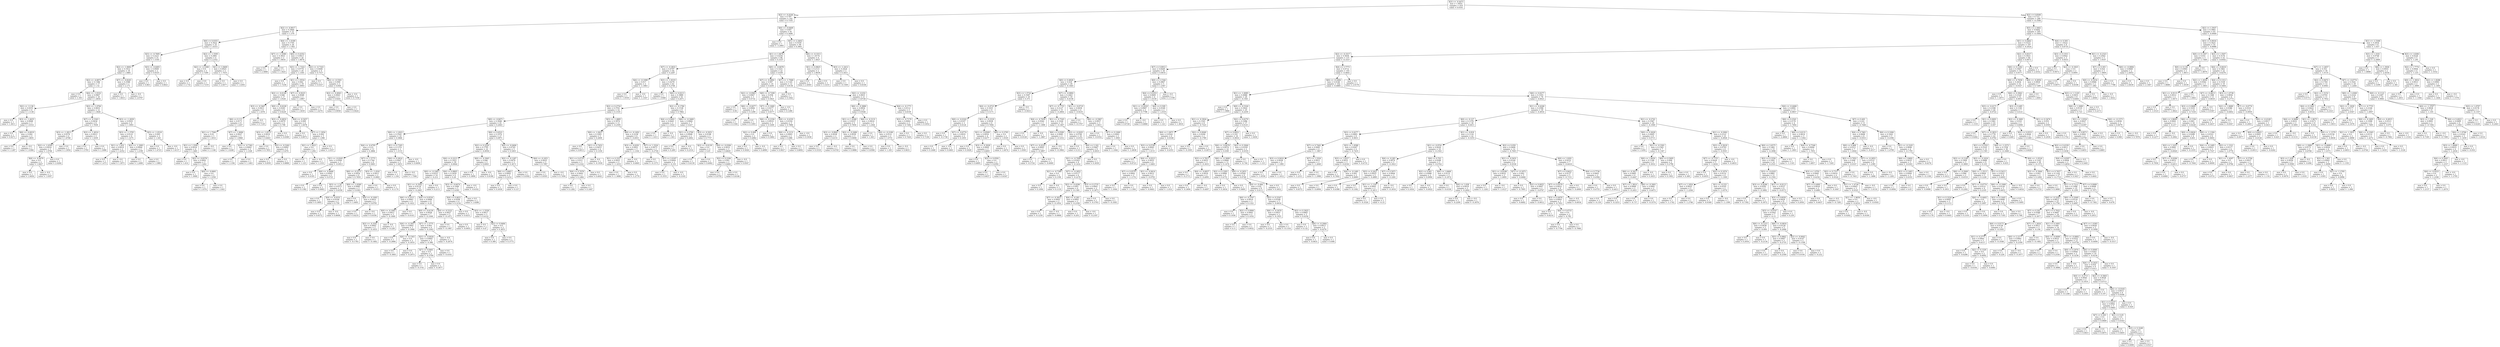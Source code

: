 digraph Tree {
node [shape=box] ;
0 [label="X[3] <= -0.4473\nmse = 1.0055\nsamples = 410\nvalue = 0.0161"] ;
1 [label="X[2] <= -0.4244\nmse = 0.797\nsamples = 142\nvalue = 0.7193"] ;
0 -> 1 [labeldistance=2.5, labelangle=45, headlabel="True"] ;
2 [label="X[2] <= -0.9017\nmse = 0.2964\nsamples = 51\nvalue = 1.379"] ;
1 -> 2 ;
3 [label="X[6] <= 0.0355\nmse = 0.3022\nsamples = 25\nvalue = 1.6315"] ;
2 -> 3 ;
4 [label="X[3] <= -0.7695\nmse = 0.2223\nsamples = 21\nvalue = 1.5165"] ;
3 -> 4 ;
5 [label="X[2] <= -1.0692\nmse = 0.1912\nsamples = 19\nvalue = 1.5885"] ;
4 -> 5 ;
6 [label="X[2] <= -4.6872\nmse = 0.1386\nsamples = 17\nvalue = 1.52"] ;
5 -> 6 ;
7 [label="mse = 0.0\nsamples = 1\nvalue = 2.393"] ;
6 -> 7 ;
8 [label="X[4] <= -1.0332\nmse = 0.0967\nsamples = 16\nvalue = 1.4654"] ;
6 -> 8 ;
9 [label="X[2] <= -3.136\nmse = 0.0255\nsamples = 4\nvalue = 1.1138"] ;
8 -> 9 ;
10 [label="mse = 0.0\nsamples = 1\nvalue = 1.3611"] ;
9 -> 10 ;
11 [label="X[3] <= -1.4435\nmse = 0.0068\nsamples = 3\nvalue = 1.0314"] ;
9 -> 11 ;
12 [label="mse = 0.0\nsamples = 1\nvalue = 0.9271"] ;
11 -> 12 ;
13 [label="X[6] <= -0.6019\nmse = 0.002\nsamples = 2\nvalue = 1.0835"] ;
11 -> 13 ;
14 [label="mse = 0.0\nsamples = 1\nvalue = 1.1287"] ;
13 -> 14 ;
15 [label="mse = -0.0\nsamples = 1\nvalue = 1.0384"] ;
13 -> 15 ;
16 [label="X[2] <= -1.4794\nmse = 0.0655\nsamples = 12\nvalue = 1.5826"] ;
8 -> 16 ;
17 [label="X[7] <= -0.3343\nmse = 0.0434\nsamples = 6\nvalue = 1.7658"] ;
16 -> 17 ;
18 [label="X[3] <= -1.2813\nmse = 0.0276\nsamples = 4\nvalue = 1.8768"] ;
17 -> 18 ;
19 [label="X[2] <= -1.6595\nmse = 0.0016\nsamples = 3\nvalue = 1.9706"] ;
18 -> 19 ;
20 [label="X[4] <= -0.4479\nmse = 0.0\nsamples = 2\nvalue = 1.9427"] ;
19 -> 20 ;
21 [label="mse = 0.0\nsamples = 1\nvalue = 1.9456"] ;
20 -> 21 ;
22 [label="mse = -0.0\nsamples = 1\nvalue = 1.9397"] ;
20 -> 22 ;
23 [label="mse = 0.0\nsamples = 1\nvalue = 2.0264"] ;
19 -> 23 ;
24 [label="mse = 0.0\nsamples = 1\nvalue = 1.5954"] ;
18 -> 24 ;
25 [label="X[3] <= -1.4014\nmse = 0.0013\nsamples = 2\nvalue = 1.5439"] ;
17 -> 25 ;
26 [label="mse = 0.0\nsamples = 1\nvalue = 1.5793"] ;
25 -> 26 ;
27 [label="mse = 0.0\nsamples = 1\nvalue = 1.5086"] ;
25 -> 27 ;
28 [label="X[3] <= -1.2839\nmse = 0.0203\nsamples = 6\nvalue = 1.3993"] ;
16 -> 28 ;
29 [label="X[3] <= -1.3795\nmse = 0.0125\nsamples = 4\nvalue = 1.3275"] ;
28 -> 29 ;
30 [label="X[1] <= 1.932\nmse = 0.0014\nsamples = 2\nvalue = 1.4352"] ;
29 -> 30 ;
31 [label="mse = 0.0\nsamples = 1\nvalue = 1.473"] ;
30 -> 31 ;
32 [label="mse = -0.0\nsamples = 1\nvalue = 1.3973"] ;
30 -> 32 ;
33 [label="X[2] <= -1.2983\nmse = 0.0004\nsamples = 2\nvalue = 1.2199"] ;
29 -> 33 ;
34 [label="mse = 0.0\nsamples = 1\nvalue = 1.2408"] ;
33 -> 34 ;
35 [label="mse = 0.0\nsamples = 1\nvalue = 1.1989"] ;
33 -> 35 ;
36 [label="X[3] <= -1.0518\nmse = 0.005\nsamples = 2\nvalue = 1.543"] ;
28 -> 36 ;
37 [label="mse = 0.0\nsamples = 1\nvalue = 1.4723"] ;
36 -> 37 ;
38 [label="mse = -0.0\nsamples = 1\nvalue = 1.6137"] ;
36 -> 38 ;
39 [label="X[7] <= -0.8245\nmse = 0.2588\nsamples = 2\nvalue = 2.171"] ;
5 -> 39 ;
40 [label="mse = 0.0\nsamples = 1\nvalue = 1.6623"] ;
39 -> 40 ;
41 [label="mse = -0.0\nsamples = 1\nvalue = 2.6797"] ;
39 -> 41 ;
42 [label="X[3] <= -0.6493\nmse = 0.0009\nsamples = 2\nvalue = 0.8325"] ;
4 -> 42 ;
43 [label="mse = 0.0\nsamples = 1\nvalue = 0.863"] ;
42 -> 43 ;
44 [label="mse = 0.0\nsamples = 1\nvalue = 0.8021"] ;
42 -> 44 ;
45 [label="X[2] <= -1.5595\nmse = 0.2881\nsamples = 4\nvalue = 2.2352"] ;
3 -> 45 ;
46 [label="X[2] <= -2.5308\nmse = 0.0\nsamples = 2\nvalue = 2.7269"] ;
45 -> 46 ;
47 [label="mse = 0.0\nsamples = 1\nvalue = 2.732"] ;
46 -> 47 ;
48 [label="mse = 0.0\nsamples = 1\nvalue = 2.7219"] ;
46 -> 48 ;
49 [label="X[1] <= 1.0409\nmse = 0.0925\nsamples = 2\nvalue = 1.7435"] ;
45 -> 49 ;
50 [label="mse = 0.0\nsamples = 1\nvalue = 2.0477"] ;
49 -> 50 ;
51 [label="mse = 0.0\nsamples = 1\nvalue = 1.4393"] ;
49 -> 51 ;
52 [label="X[4] <= -1.0189\nmse = 0.1705\nsamples = 26\nvalue = 1.1362"] ;
2 -> 52 ;
53 [label="X[7] <= -1.5598\nmse = 0.3833\nsamples = 2\nvalue = 1.9616"] ;
52 -> 53 ;
54 [label="mse = 0.0\nsamples = 1\nvalue = 2.5808"] ;
53 -> 54 ;
55 [label="mse = 0.0\nsamples = 1\nvalue = 1.3425"] ;
53 -> 55 ;
56 [label="X[0] <= 0.4352\nmse = 0.0913\nsamples = 24\nvalue = 1.0674"] ;
52 -> 56 ;
57 [label="X[3] <= -1.7322\nmse = 0.0774\nsamples = 20\nvalue = 1.1305"] ;
56 -> 57 ;
58 [label="mse = 0.0\nsamples = 1\nvalue = 1.7238"] ;
57 -> 58 ;
59 [label="X[1] <= 1.9554\nmse = 0.062\nsamples = 19\nvalue = 1.0993"] ;
57 -> 59 ;
60 [label="X[2] <= -0.6148\nmse = 0.048\nsamples = 17\nvalue = 1.0526"] ;
59 -> 60 ;
61 [label="X[3] <= -0.5467\nmse = 0.0411\nsamples = 9\nvalue = 1.1678"] ;
60 -> 61 ;
62 [label="X[6] <= 0.111\nmse = 0.0171\nsamples = 8\nvalue = 1.2247"] ;
61 -> 62 ;
63 [label="X[1] <= 1.7566\nmse = 0.01\nsamples = 5\nvalue = 1.3014"] ;
62 -> 63 ;
64 [label="X[1] <= 1.3594\nmse = 0.0016\nsamples = 4\nvalue = 1.3481"] ;
63 -> 64 ;
65 [label="mse = 0.0\nsamples = 1\nvalue = 1.414"] ;
64 -> 65 ;
66 [label="X[2] <= -0.8378\nmse = 0.0002\nsamples = 3\nvalue = 1.3262"] ;
64 -> 66 ;
67 [label="mse = 0.0\nsamples = 1\nvalue = 1.3068"] ;
66 -> 67 ;
68 [label="X[0] <= -0.6661\nmse = 0.0\nsamples = 2\nvalue = 1.3358"] ;
66 -> 68 ;
69 [label="mse = 0.0\nsamples = 1\nvalue = 1.3374"] ;
68 -> 69 ;
70 [label="mse = 0.0\nsamples = 1\nvalue = 1.3343"] ;
68 -> 70 ;
71 [label="mse = -0.0\nsamples = 1\nvalue = 1.1146"] ;
63 -> 71 ;
72 [label="X[7] <= -1.0696\nmse = 0.0027\nsamples = 3\nvalue = 1.0968"] ;
62 -> 72 ;
73 [label="mse = 0.0\nsamples = 1\nvalue = 1.0248"] ;
72 -> 73 ;
74 [label="X[3] <= -0.7362\nmse = 0.0002\nsamples = 2\nvalue = 1.1328"] ;
72 -> 74 ;
75 [label="mse = 0.0\nsamples = 1\nvalue = 1.1194"] ;
74 -> 75 ;
76 [label="mse = 0.0\nsamples = 1\nvalue = 1.1463"] ;
74 -> 76 ;
77 [label="mse = -0.0\nsamples = 1\nvalue = 0.7129"] ;
61 -> 77 ;
78 [label="X[0] <= -0.6228\nmse = 0.0241\nsamples = 8\nvalue = 0.9229"] ;
60 -> 78 ;
79 [label="X[3] <= -0.6832\nmse = 0.0079\nsamples = 4\nvalue = 0.798"] ;
78 -> 79 ;
80 [label="X[3] <= -1.6575\nmse = 0.0019\nsamples = 3\nvalue = 0.8443"] ;
79 -> 80 ;
81 [label="mse = 0.0\nsamples = 1\nvalue = 0.7851"] ;
80 -> 81 ;
82 [label="X[2] <= -0.5262\nmse = 0.0002\nsamples = 2\nvalue = 0.874"] ;
80 -> 82 ;
83 [label="mse = 0.0\nsamples = 1\nvalue = 0.8591"] ;
82 -> 83 ;
84 [label="mse = 0.0\nsamples = 1\nvalue = 0.8888"] ;
82 -> 84 ;
85 [label="mse = 0.0\nsamples = 1\nvalue = 0.6589"] ;
79 -> 85 ;
86 [label="X[4] <= -0.5457\nmse = 0.009\nsamples = 4\nvalue = 1.0478"] ;
78 -> 86 ;
87 [label="mse = 0.0\nsamples = 1\nvalue = 0.8973"] ;
86 -> 87 ;
88 [label="X[7] <= 1.1854\nmse = 0.002\nsamples = 3\nvalue = 1.098"] ;
86 -> 88 ;
89 [label="X[1] <= 1.5023\nmse = 0.0\nsamples = 2\nvalue = 1.1292"] ;
88 -> 89 ;
90 [label="mse = 0.0\nsamples = 1\nvalue = 1.125"] ;
89 -> 90 ;
91 [label="mse = -0.0\nsamples = 1\nvalue = 1.1333"] ;
89 -> 91 ;
92 [label="mse = 0.0\nsamples = 1\nvalue = 1.0357"] ;
88 -> 92 ;
93 [label="X[7] <= -0.9225\nmse = 0.0048\nsamples = 2\nvalue = 1.4967"] ;
59 -> 93 ;
94 [label="mse = 0.0\nsamples = 1\nvalue = 1.5659"] ;
93 -> 94 ;
95 [label="mse = 0.0\nsamples = 1\nvalue = 1.4274"] ;
93 -> 95 ;
96 [label="X[2] <= -0.7163\nmse = 0.0406\nsamples = 4\nvalue = 0.7517"] ;
56 -> 96 ;
97 [label="mse = 0.0\nsamples = 1\nvalue = 0.4327"] ;
96 -> 97 ;
98 [label="X[4] <= -0.5561\nmse = 0.009\nsamples = 3\nvalue = 0.858"] ;
96 -> 98 ;
99 [label="X[2] <= -0.4943\nmse = 0.0003\nsamples = 2\nvalue = 0.9241"] ;
98 -> 99 ;
100 [label="mse = 0.0\nsamples = 1\nvalue = 0.9058"] ;
99 -> 100 ;
101 [label="mse = 0.0\nsamples = 1\nvalue = 0.9424"] ;
99 -> 101 ;
102 [label="mse = -0.0\nsamples = 1\nvalue = 0.7258"] ;
98 -> 102 ;
103 [label="X[6] <= -0.6409\nmse = 0.697\nsamples = 91\nvalue = 0.3496"] ;
1 -> 103 ;
104 [label="mse = 0.0\nsamples = 1\nvalue = -3.2905"] ;
103 -> 104 ;
105 [label="X[5] <= 2.3402\nmse = 0.5559\nsamples = 90\nvalue = 0.3901"] ;
103 -> 105 ;
106 [label="X[1] <= 1.0676\nmse = 0.4256\nsamples = 86\nvalue = 0.3337"] ;
105 -> 106 ;
107 [label="X[7] <= -0.3833\nmse = 0.4797\nsamples = 64\nvalue = 0.2287"] ;
106 -> 107 ;
108 [label="X[4] <= -0.1098\nmse = 0.017\nsamples = 2\nvalue = -1.1863"] ;
107 -> 108 ;
109 [label="mse = 0.0\nsamples = 1\nvalue = -1.0559"] ;
108 -> 109 ;
110 [label="mse = -0.0\nsamples = 1\nvalue = -1.3167"] ;
108 -> 110 ;
111 [label="X[3] <= -1.8319\nmse = 0.4279\nsamples = 62\nvalue = 0.2744"] ;
107 -> 111 ;
112 [label="mse = 0.0\nsamples = 1\nvalue = 1.9368"] ;
111 -> 112 ;
113 [label="X[0] <= 0.0213\nmse = 0.3889\nsamples = 61\nvalue = 0.2471"] ;
111 -> 113 ;
114 [label="X[2] <= 0.2754\nmse = 0.3701\nsamples = 52\nvalue = 0.1535"] ;
113 -> 114 ;
115 [label="X[0] <= -0.8471\nmse = 0.3048\nsamples = 41\nvalue = 0.2643"] ;
114 -> 115 ;
116 [label="X[0] <= -1.2023\nmse = 0.3542\nsamples = 14\nvalue = 0.5866"] ;
115 -> 116 ;
117 [label="X[4] <= -0.4795\nmse = 0.23\nsamples = 11\nvalue = 0.3884"] ;
116 -> 117 ;
118 [label="X[1] <= -0.0245\nmse = 0.0564\nsamples = 3\nvalue = -0.0913"] ;
117 -> 118 ;
119 [label="mse = 0.0\nsamples = 1\nvalue = -0.4185"] ;
118 -> 119 ;
120 [label="X[6] <= -0.4666\nmse = 0.0043\nsamples = 2\nvalue = 0.0723"] ;
118 -> 120 ;
121 [label="mse = 0.0\nsamples = 1\nvalue = 0.1382"] ;
120 -> 121 ;
122 [label="mse = 0.0\nsamples = 1\nvalue = 0.0063"] ;
120 -> 122 ;
123 [label="X[7] <= 1.5775\nmse = 0.1764\nsamples = 8\nvalue = 0.5683"] ;
117 -> 123 ;
124 [label="X[6] <= -0.2273\nmse = 0.0454\nsamples = 6\nvalue = 0.7859"] ;
123 -> 124 ;
125 [label="X[3] <= -1.54\nmse = 0.0373\nsamples = 3\nvalue = 0.6358"] ;
124 -> 125 ;
126 [label="mse = 0.0\nsamples = 1\nvalue = 0.3895"] ;
125 -> 126 ;
127 [label="X[4] <= -0.0331\nmse = 0.0104\nsamples = 2\nvalue = 0.759"] ;
125 -> 127 ;
128 [label="mse = 0.0\nsamples = 1\nvalue = 0.6572"] ;
127 -> 128 ;
129 [label="mse = -0.0\nsamples = 1\nvalue = 0.8608"] ;
127 -> 129 ;
130 [label="X[0] <= -1.6589\nmse = 0.0085\nsamples = 3\nvalue = 0.9361"] ;
124 -> 130 ;
131 [label="mse = 0.0\nsamples = 1\nvalue = 1.0491"] ;
130 -> 131 ;
132 [label="X[4] <= -0.1093\nmse = 0.0031\nsamples = 2\nvalue = 0.8795"] ;
130 -> 132 ;
133 [label="mse = 0.0\nsamples = 1\nvalue = 0.8235"] ;
132 -> 133 ;
134 [label="mse = -0.0\nsamples = 1\nvalue = 0.9356"] ;
132 -> 134 ;
135 [label="X[3] <= -1.4541\nmse = 0.0011\nsamples = 2\nvalue = -0.0845"] ;
123 -> 135 ;
136 [label="mse = 0.0\nsamples = 1\nvalue = -0.0511"] ;
135 -> 136 ;
137 [label="mse = 0.0\nsamples = 1\nvalue = -0.1179"] ;
135 -> 137 ;
138 [label="X[1] <= 0.7305\nmse = 0.1374\nsamples = 3\nvalue = 1.3133"] ;
116 -> 138 ;
139 [label="X[4] <= 0.2814\nmse = 0.0447\nsamples = 2\nvalue = 1.5453"] ;
138 -> 139 ;
140 [label="mse = 0.0\nsamples = 1\nvalue = 1.334"] ;
139 -> 140 ;
141 [label="mse = -0.0\nsamples = 1\nvalue = 1.7566"] ;
139 -> 141 ;
142 [label="mse = -0.0\nsamples = 1\nvalue = 0.8494"] ;
138 -> 142 ;
143 [label="X[6] <= 0.6521\nmse = 0.1974\nsamples = 27\nvalue = 0.0971"] ;
115 -> 143 ;
144 [label="X[2] <= 0.2229\nmse = 0.1705\nsamples = 22\nvalue = -0.0036"] ;
143 -> 144 ;
145 [label="X[4] <= 0.2213\nmse = 0.1423\nsamples = 20\nvalue = -0.0644"] ;
144 -> 145 ;
146 [label="X[0] <= -0.1062\nmse = 0.0253\nsamples = 14\nvalue = -0.212"] ;
145 -> 146 ;
147 [label="X[1] <= -0.3562\nmse = 0.0124\nsamples = 13\nvalue = -0.2445"] ;
146 -> 147 ;
148 [label="X[6] <= 0.2515\nmse = 0.0063\nsamples = 4\nvalue = -0.1422"] ;
147 -> 148 ;
149 [label="X[0] <= -0.1683\nmse = 0.0011\nsamples = 3\nvalue = -0.1849"] ;
148 -> 149 ;
150 [label="X[2] <= -0.3541\nmse = 0.0002\nsamples = 2\nvalue = -0.1633"] ;
149 -> 150 ;
151 [label="mse = 0.0\nsamples = 1\nvalue = -0.1783"] ;
150 -> 151 ;
152 [label="mse = 0.0\nsamples = 1\nvalue = -0.1482"] ;
150 -> 152 ;
153 [label="mse = -0.0\nsamples = 1\nvalue = -0.228"] ;
149 -> 153 ;
154 [label="mse = 0.0\nsamples = 1\nvalue = -0.0143"] ;
148 -> 154 ;
155 [label="X[4] <= 0.0534\nmse = 0.0084\nsamples = 9\nvalue = -0.29"] ;
147 -> 155 ;
156 [label="X[0] <= -0.6139\nmse = 0.0026\nsamples = 7\nvalue = -0.3308"] ;
155 -> 156 ;
157 [label="X[4] <= -0.3957\nmse = 0.0001\nsamples = 3\nvalue = -0.2968"] ;
156 -> 157 ;
158 [label="mse = 0.0\nsamples = 1\nvalue = -0.2866"] ;
157 -> 158 ;
159 [label="X[4] <= -0.1563\nmse = 0.0\nsamples = 2\nvalue = -0.3019"] ;
157 -> 159 ;
160 [label="mse = 0.0\nsamples = 1\nvalue = -0.3065"] ;
159 -> 160 ;
161 [label="mse = 0.0\nsamples = 1\nvalue = -0.2973"] ;
159 -> 161 ;
162 [label="X[7] <= 1.5775\nmse = 0.003\nsamples = 4\nvalue = -0.3563"] ;
156 -> 162 ;
163 [label="X[3] <= -0.6034\nmse = 0.0005\nsamples = 3\nvalue = -0.386"] ;
162 -> 163 ;
164 [label="X[7] <= 0.6461\nmse = 0.0\nsamples = 2\nvalue = -0.3709"] ;
163 -> 164 ;
165 [label="mse = 0.0\nsamples = 1\nvalue = -0.3741"] ;
164 -> 165 ;
166 [label="mse = 0.0\nsamples = 1\nvalue = -0.3677"] ;
164 -> 166 ;
167 [label="mse = 0.0\nsamples = 1\nvalue = -0.4161"] ;
163 -> 167 ;
168 [label="mse = -0.0\nsamples = 1\nvalue = -0.2674"] ;
162 -> 168 ;
169 [label="X[0] <= -0.5332\nmse = 0.0027\nsamples = 2\nvalue = -0.1471"] ;
155 -> 169 ;
170 [label="mse = 0.0\nsamples = 1\nvalue = -0.1987"] ;
169 -> 170 ;
171 [label="mse = 0.0\nsamples = 1\nvalue = -0.0955"] ;
169 -> 171 ;
172 [label="mse = 0.0\nsamples = 1\nvalue = 0.2111"] ;
146 -> 172 ;
173 [label="X[4] <= 0.8805\nmse = 0.2459\nsamples = 6\nvalue = 0.28"] ;
145 -> 173 ;
174 [label="X[3] <= -0.6474\nmse = 0.1049\nsamples = 5\nvalue = 0.4581"] ;
173 -> 174 ;
175 [label="X[4] <= 0.4621\nmse = 0.0294\nsamples = 4\nvalue = 0.3154"] ;
174 -> 175 ;
176 [label="mse = 0.0\nsamples = 1\nvalue = 0.0251"] ;
175 -> 176 ;
177 [label="X[3] <= -1.5558\nmse = 0.0017\nsamples = 3\nvalue = 0.4122"] ;
175 -> 177 ;
178 [label="mse = 0.0\nsamples = 1\nvalue = 0.47"] ;
177 -> 178 ;
179 [label="X[2] <= 0.0484\nmse = 0.0\nsamples = 2\nvalue = 0.3833"] ;
177 -> 179 ;
180 [label="mse = 0.0\nsamples = 1\nvalue = 0.389"] ;
179 -> 180 ;
181 [label="mse = 0.0\nsamples = 1\nvalue = 0.3775"] ;
179 -> 181 ;
182 [label="mse = 0.0\nsamples = 1\nvalue = 1.0286"] ;
174 -> 182 ;
183 [label="mse = -0.0\nsamples = 1\nvalue = -0.6102"] ;
173 -> 183 ;
184 [label="X[0] <= -0.3945\nmse = 0.046\nsamples = 2\nvalue = 0.6043"] ;
144 -> 184 ;
185 [label="mse = 0.0\nsamples = 1\nvalue = 0.3898"] ;
184 -> 185 ;
186 [label="mse = -0.0\nsamples = 1\nvalue = 0.8188"] ;
184 -> 186 ;
187 [label="X[2] <= -0.0406\nmse = 0.0745\nsamples = 5\nvalue = 0.5403"] ;
143 -> 187 ;
188 [label="X[2] <= -0.1287\nmse = 0.0476\nsamples = 3\nvalue = 0.3673"] ;
187 -> 188 ;
189 [label="X[6] <= 3.4463\nmse = 0.0002\nsamples = 2\nvalue = 0.5214"] ;
188 -> 189 ;
190 [label="mse = 0.0\nsamples = 1\nvalue = 0.5058"] ;
189 -> 190 ;
191 [label="mse = 0.0\nsamples = 1\nvalue = 0.537"] ;
189 -> 191 ;
192 [label="mse = 0.0\nsamples = 1\nvalue = 0.0592"] ;
188 -> 192 ;
193 [label="X[4] <= -0.1651\nmse = 0.0025\nsamples = 2\nvalue = 0.7997"] ;
187 -> 193 ;
194 [label="mse = 0.0\nsamples = 1\nvalue = 0.8501"] ;
193 -> 194 ;
195 [label="mse = -0.0\nsamples = 1\nvalue = 0.7494"] ;
193 -> 195 ;
196 [label="X[3] <= -1.4885\nmse = 0.3974\nsamples = 11\nvalue = -0.2595"] ;
114 -> 196 ;
197 [label="X[0] <= -1.8437\nmse = 0.1093\nsamples = 5\nvalue = 0.2609"] ;
196 -> 197 ;
198 [label="mse = 0.0\nsamples = 1\nvalue = 0.8013"] ;
197 -> 198 ;
199 [label="X[1] <= 0.7452\nmse = 0.0453\nsamples = 4\nvalue = 0.1258"] ;
197 -> 199 ;
200 [label="X[1] <= 0.4718\nmse = 0.015\nsamples = 3\nvalue = 0.2324"] ;
199 -> 200 ;
201 [label="X[4] <= 0.7078\nmse = 0.0003\nsamples = 2\nvalue = 0.1464"] ;
200 -> 201 ;
202 [label="mse = 0.0\nsamples = 1\nvalue = 0.1282"] ;
201 -> 202 ;
203 [label="mse = 0.0\nsamples = 1\nvalue = 0.1647"] ;
201 -> 203 ;
204 [label="mse = 0.0\nsamples = 1\nvalue = 0.4043"] ;
200 -> 204 ;
205 [label="mse = -0.0\nsamples = 1\nvalue = -0.1939"] ;
199 -> 205 ;
206 [label="X[6] <= -0.1492\nmse = 0.2238\nsamples = 6\nvalue = -0.6931"] ;
196 -> 206 ;
207 [label="X[3] <= -0.6291\nmse = 0.0921\nsamples = 3\nvalue = -1.1104"] ;
206 -> 207 ;
208 [label="X[1] <= 0.3327\nmse = 0.0021\nsamples = 2\nvalue = -1.3233"] ;
207 -> 208 ;
209 [label="mse = 0.0\nsamples = 1\nvalue = -1.3688"] ;
208 -> 209 ;
210 [label="mse = 0.0\nsamples = 1\nvalue = -1.2779"] ;
208 -> 210 ;
211 [label="mse = -0.0\nsamples = 1\nvalue = -0.6845"] ;
207 -> 211 ;
212 [label="X[7] <= 1.3324\nmse = 0.0073\nsamples = 3\nvalue = -0.2758"] ;
206 -> 212 ;
213 [label="mse = 0.0\nsamples = 1\nvalue = -0.1575"] ;
212 -> 213 ;
214 [label="X[7] <= 2.0187\nmse = 0.0004\nsamples = 2\nvalue = -0.335"] ;
212 -> 214 ;
215 [label="mse = 0.0\nsamples = 1\nvalue = -0.3555"] ;
214 -> 215 ;
216 [label="mse = -0.0\nsamples = 1\nvalue = -0.3145"] ;
214 -> 216 ;
217 [label="X[2] <= -0.1784\nmse = 0.1538\nsamples = 9\nvalue = 0.7882"] ;
113 -> 217 ;
218 [label="X[4] <= 0.0001\nmse = 0.0445\nsamples = 2\nvalue = 1.3522"] ;
217 -> 218 ;
219 [label="mse = 0.0\nsamples = 1\nvalue = 1.1413"] ;
218 -> 219 ;
220 [label="mse = -0.0\nsamples = 1\nvalue = 1.563"] ;
218 -> 220 ;
221 [label="X[6] <= -0.3469\nmse = 0.0682\nsamples = 7\nvalue = 0.627"] ;
217 -> 221 ;
222 [label="X[1] <= 0.2706\nmse = 0.0008\nsamples = 2\nvalue = 0.2602"] ;
221 -> 222 ;
223 [label="mse = 0.0\nsamples = 1\nvalue = 0.289"] ;
222 -> 223 ;
224 [label="mse = -0.0\nsamples = 1\nvalue = 0.2314"] ;
222 -> 224 ;
225 [label="X[3] <= -0.5051\nmse = 0.0198\nsamples = 5\nvalue = 0.7737"] ;
221 -> 225 ;
226 [label="X[2] <= -0.0139\nmse = 0.0\nsamples = 2\nvalue = 0.61"] ;
225 -> 226 ;
227 [label="mse = 0.0\nsamples = 1\nvalue = 0.6139"] ;
226 -> 227 ;
228 [label="mse = 0.0\nsamples = 1\nvalue = 0.6062"] ;
226 -> 228 ;
229 [label="X[4] <= -0.0306\nmse = 0.0033\nsamples = 3\nvalue = 0.8829"] ;
225 -> 229 ;
230 [label="X[2] <= 0.2184\nmse = 0.001\nsamples = 2\nvalue = 0.8469"] ;
229 -> 230 ;
231 [label="mse = 0.0\nsamples = 1\nvalue = 0.8792"] ;
230 -> 231 ;
232 [label="mse = 0.0\nsamples = 1\nvalue = 0.8146"] ;
230 -> 232 ;
233 [label="mse = -0.0\nsamples = 1\nvalue = 0.9547"] ;
229 -> 233 ;
234 [label="X[0] <= -0.6678\nmse = 0.1431\nsamples = 22\nvalue = 0.639"] ;
106 -> 234 ;
235 [label="X[7] <= -0.0892\nmse = 0.097\nsamples = 10\nvalue = 0.4295"] ;
234 -> 235 ;
236 [label="X[2] <= -0.0963\nmse = 0.0067\nsamples = 3\nvalue = 0.0732"] ;
235 -> 236 ;
237 [label="mse = 0.0\nsamples = 1\nvalue = -0.04"] ;
236 -> 237 ;
238 [label="X[6] <= -0.0477\nmse = 0.0004\nsamples = 2\nvalue = 0.1299"] ;
236 -> 238 ;
239 [label="mse = 0.0\nsamples = 1\nvalue = 0.1504"] ;
238 -> 239 ;
240 [label="mse = 0.0\nsamples = 1\nvalue = 0.1093"] ;
238 -> 240 ;
241 [label="X[0] <= -0.7299\nmse = 0.058\nsamples = 7\nvalue = 0.5821"] ;
235 -> 241 ;
242 [label="X[7] <= 0.1069\nmse = 0.0277\nsamples = 6\nvalue = 0.6577"] ;
241 -> 242 ;
243 [label="X[6] <= -0.2194\nmse = 0.0019\nsamples = 3\nvalue = 0.5269"] ;
242 -> 243 ;
244 [label="X[2] <= 0.496\nmse = 0.0\nsamples = 2\nvalue = 0.4962"] ;
243 -> 244 ;
245 [label="mse = 0.0\nsamples = 1\nvalue = 0.5026"] ;
244 -> 245 ;
246 [label="mse = -0.0\nsamples = 1\nvalue = 0.4898"] ;
244 -> 246 ;
247 [label="mse = 0.0\nsamples = 1\nvalue = 0.5882"] ;
243 -> 247 ;
248 [label="X[4] <= -0.4191\nmse = 0.0192\nsamples = 3\nvalue = 0.7886"] ;
242 -> 248 ;
249 [label="X[6] <= -0.3131\nmse = 0.0003\nsamples = 2\nvalue = 0.886"] ;
248 -> 249 ;
250 [label="mse = 0.0\nsamples = 1\nvalue = 0.9027"] ;
249 -> 250 ;
251 [label="mse = 0.0\nsamples = 1\nvalue = 0.8692"] ;
249 -> 251 ;
252 [label="mse = -0.0\nsamples = 1\nvalue = 0.5938"] ;
248 -> 252 ;
253 [label="mse = -0.0\nsamples = 1\nvalue = 0.1286"] ;
241 -> 253 ;
254 [label="X[7] <= -1.7068\nmse = 0.1145\nsamples = 12\nvalue = 0.8136"] ;
234 -> 254 ;
255 [label="mse = 0.0\nsamples = 1\nvalue = 0.1642"] ;
254 -> 255 ;
256 [label="X[2] <= -0.032\nmse = 0.0831\nsamples = 11\nvalue = 0.8726"] ;
254 -> 256 ;
257 [label="X[6] <= -0.3886\nmse = 0.0854\nsamples = 8\nvalue = 0.9546"] ;
256 -> 257 ;
258 [label="X[1] <= 1.4368\nmse = 0.0237\nsamples = 5\nvalue = 0.7856"] ;
257 -> 258 ;
259 [label="X[3] <= -0.8941\nmse = 0.0038\nsamples = 2\nvalue = 0.6131"] ;
258 -> 259 ;
260 [label="mse = 0.0\nsamples = 1\nvalue = 0.5518"] ;
259 -> 260 ;
261 [label="mse = -0.0\nsamples = 1\nvalue = 0.6745"] ;
259 -> 261 ;
262 [label="X[2] <= -0.2486\nmse = 0.0039\nsamples = 3\nvalue = 0.9006"] ;
258 -> 262 ;
263 [label="mse = 0.0\nsamples = 1\nvalue = 0.9886"] ;
262 -> 263 ;
264 [label="mse = 0.0\nsamples = 2\nvalue = 0.8566"] ;
262 -> 264 ;
265 [label="X[6] <= -0.3131\nmse = 0.0614\nsamples = 3\nvalue = 1.2364"] ;
257 -> 265 ;
266 [label="mse = 0.0\nsamples = 1\nvalue = 1.563"] ;
265 -> 266 ;
267 [label="X[4] <= -0.2188\nmse = 0.0121\nsamples = 2\nvalue = 1.0731"] ;
265 -> 267 ;
268 [label="mse = 0.0\nsamples = 1\nvalue = 1.183"] ;
267 -> 268 ;
269 [label="mse = -0.0\nsamples = 1\nvalue = 0.9631"] ;
267 -> 269 ;
270 [label="X[4] <= -0.1771\nmse = 0.0112\nsamples = 3\nvalue = 0.6539"] ;
256 -> 270 ;
271 [label="X[3] <= -0.7179\nmse = 0.0002\nsamples = 2\nvalue = 0.7282"] ;
270 -> 271 ;
272 [label="mse = 0.0\nsamples = 1\nvalue = 0.7426"] ;
271 -> 272 ;
273 [label="mse = 0.0\nsamples = 1\nvalue = 0.7138"] ;
271 -> 273 ;
274 [label="mse = 0.0\nsamples = 1\nvalue = 0.5052"] ;
270 -> 274 ;
275 [label="X[6] <= -0.3313\nmse = 1.8174\nsamples = 4\nvalue = 1.6027"] ;
105 -> 275 ;
276 [label="X[1] <= 0.9825\nmse = 0.2111\nsamples = 2\nvalue = 2.8639"] ;
275 -> 276 ;
277 [label="mse = 0.0\nsamples = 1\nvalue = 2.4045"] ;
276 -> 277 ;
278 [label="mse = 0.0\nsamples = 1\nvalue = 3.3233"] ;
276 -> 278 ;
279 [label="X[3] <= -1.2412\nmse = 0.2424\nsamples = 2\nvalue = 0.3415"] ;
275 -> 279 ;
280 [label="mse = 0.0\nsamples = 1\nvalue = -0.1509"] ;
279 -> 280 ;
281 [label="mse = 0.0\nsamples = 1\nvalue = 0.8338"] ;
279 -> 281 ;
282 [label="X[2] <= 0.8508\nmse = 0.715\nsamples = 268\nvalue = -0.3566"] ;
0 -> 282 [labeldistance=2.5, labelangle=-45, headlabel="False"] ;
283 [label="X[5] <= 2.3402\nmse = 0.6492\nsamples = 205\nvalue = -0.1604"] ;
282 -> 283 ;
284 [label="X[1] <= 0.0462\nmse = 0.5523\nsamples = 197\nvalue = -0.2024"] ;
283 -> 284 ;
285 [label="X[2] <= -0.3317\nmse = 0.5659\nsamples = 137\nvalue = -0.3337"] ;
284 -> 285 ;
286 [label="X[7] <= 0.8912\nmse = 0.6449\nsamples = 34\nvalue = 0.0616"] ;
285 -> 286 ;
287 [label="X[0] <= 0.4828\nmse = 0.418\nsamples = 29\nvalue = -0.1445"] ;
286 -> 287 ;
288 [label="X[3] <= 1.3716\nmse = 0.3387\nsamples = 10\nvalue = 0.371"] ;
287 -> 288 ;
289 [label="X[4] <= -0.4723\nmse = 0.1631\nsamples = 9\nvalue = 0.5171"] ;
288 -> 289 ;
290 [label="X[0] <= -0.0162\nmse = 0.0197\nsamples = 3\nvalue = 0.0124"] ;
289 -> 290 ;
291 [label="mse = 0.0\nsamples = 1\nvalue = -0.1738"] ;
290 -> 291 ;
292 [label="X[7] <= -0.6774\nmse = 0.0035\nsamples = 2\nvalue = 0.1055"] ;
290 -> 292 ;
293 [label="mse = 0.0\nsamples = 1\nvalue = 0.1648"] ;
292 -> 293 ;
294 [label="mse = -0.0\nsamples = 1\nvalue = 0.0461"] ;
292 -> 294 ;
295 [label="X[1] <= -0.2318\nmse = 0.0438\nsamples = 6\nvalue = 0.7694"] ;
289 -> 295 ;
296 [label="X[1] <= -0.8569\nmse = 0.0054\nsamples = 4\nvalue = 0.6277"] ;
295 -> 296 ;
297 [label="mse = 0.0\nsamples = 1\nvalue = 0.5028"] ;
296 -> 297 ;
298 [label="X[3] <= -0.3028\nmse = 0.0002\nsamples = 3\nvalue = 0.6693"] ;
296 -> 298 ;
299 [label="mse = 0.0\nsamples = 1\nvalue = 0.6895"] ;
298 -> 299 ;
300 [label="X[3] <= 0.0592\nmse = 0.0\nsamples = 2\nvalue = 0.6592"] ;
298 -> 300 ;
301 [label="mse = 0.0\nsamples = 1\nvalue = 0.6637"] ;
300 -> 301 ;
302 [label="mse = 0.0\nsamples = 1\nvalue = 0.6547"] ;
300 -> 302 ;
303 [label="X[0] <= 0.2785\nmse = 0.0\nsamples = 2\nvalue = 1.0529"] ;
295 -> 303 ;
304 [label="mse = 0.0\nsamples = 1\nvalue = 1.0474"] ;
303 -> 304 ;
305 [label="mse = 0.0\nsamples = 1\nvalue = 1.0583"] ;
303 -> 305 ;
306 [label="mse = -0.0\nsamples = 1\nvalue = -0.9433"] ;
288 -> 306 ;
307 [label="X[7] <= -0.0892\nmse = 0.2463\nsamples = 19\nvalue = -0.4158"] ;
287 -> 307 ;
308 [label="X[7] <= -0.7755\nmse = 0.2127\nsamples = 15\nvalue = -0.2804"] ;
307 -> 308 ;
309 [label="X[4] <= -0.7659\nmse = 0.0562\nsamples = 2\nvalue = -1.1498"] ;
308 -> 309 ;
310 [label="mse = 0.0\nsamples = 1\nvalue = -0.9128"] ;
309 -> 310 ;
311 [label="mse = -0.0\nsamples = 1\nvalue = -1.3867"] ;
309 -> 311 ;
312 [label="X[1] <= -0.7545\nmse = 0.1026\nsamples = 13\nvalue = -0.1467"] ;
308 -> 312 ;
313 [label="X[6] <= 0.0589\nmse = 0.0085\nsamples = 3\nvalue = -0.5252"] ;
312 -> 313 ;
314 [label="X[7] <= -0.4323\nmse = 0.0003\nsamples = 2\nvalue = -0.5897"] ;
313 -> 314 ;
315 [label="mse = 0.0\nsamples = 1\nvalue = -0.5724"] ;
314 -> 315 ;
316 [label="mse = 0.0\nsamples = 1\nvalue = -0.6069"] ;
314 -> 316 ;
317 [label="mse = -0.0\nsamples = 1\nvalue = -0.3964"] ;
313 -> 317 ;
318 [label="X[2] <= -0.9205\nmse = 0.0749\nsamples = 10\nvalue = -0.0331"] ;
312 -> 318 ;
319 [label="mse = 0.0\nsamples = 1\nvalue = 0.511"] ;
318 -> 319 ;
320 [label="X[0] <= 2.162\nmse = 0.0467\nsamples = 9\nvalue = -0.0935"] ;
318 -> 320 ;
321 [label="X[1] <= -0.7006\nmse = 0.0303\nsamples = 8\nvalue = -0.1432"] ;
320 -> 321 ;
322 [label="X[1] <= -0.7389\nmse = 0.0\nsamples = 2\nvalue = 0.1106"] ;
321 -> 322 ;
323 [label="mse = 0.0\nsamples = 1\nvalue = 0.1094"] ;
322 -> 323 ;
324 [label="mse = -0.0\nsamples = 1\nvalue = 0.1119"] ;
322 -> 324 ;
325 [label="X[7] <= -0.2852\nmse = 0.0117\nsamples = 6\nvalue = -0.2278"] ;
321 -> 325 ;
326 [label="X[2] <= -0.4296\nmse = 0.003\nsamples = 4\nvalue = -0.1581"] ;
325 -> 326 ;
327 [label="X[7] <= -0.3833\nmse = 0.0003\nsamples = 2\nvalue = -0.1054"] ;
326 -> 327 ;
328 [label="mse = 0.0\nsamples = 1\nvalue = -0.1239"] ;
327 -> 328 ;
329 [label="mse = -0.0\nsamples = 1\nvalue = -0.0868"] ;
327 -> 329 ;
330 [label="X[4] <= -0.283\nmse = 0.0001\nsamples = 2\nvalue = -0.2109"] ;
326 -> 330 ;
331 [label="mse = 0.0\nsamples = 1\nvalue = -0.203"] ;
330 -> 331 ;
332 [label="mse = -0.0\nsamples = 1\nvalue = -0.2187"] ;
330 -> 332 ;
333 [label="X[3] <= 0.2735\nmse = 0.0001\nsamples = 2\nvalue = -0.3673"] ;
325 -> 333 ;
334 [label="mse = 0.0\nsamples = 1\nvalue = -0.3763"] ;
333 -> 334 ;
335 [label="mse = 0.0\nsamples = 1\nvalue = -0.3583"] ;
333 -> 335 ;
336 [label="mse = 0.0\nsamples = 1\nvalue = 0.3039"] ;
320 -> 336 ;
337 [label="X[1] <= -0.6719\nmse = 0.0458\nsamples = 4\nvalue = -0.9235"] ;
307 -> 337 ;
338 [label="mse = 0.0\nsamples = 1\nvalue = -0.5707"] ;
337 -> 338 ;
339 [label="X[6] <= -0.5967\nmse = 0.0057\nsamples = 3\nvalue = -1.0411"] ;
337 -> 339 ;
340 [label="mse = 0.0\nsamples = 1\nvalue = -0.9352"] ;
339 -> 340 ;
341 [label="X[7] <= 0.1069\nmse = 0.0001\nsamples = 2\nvalue = -1.0941"] ;
339 -> 341 ;
342 [label="mse = 0.0\nsamples = 1\nvalue = -1.1044"] ;
341 -> 342 ;
343 [label="mse = 0.0\nsamples = 1\nvalue = -1.0838"] ;
341 -> 343 ;
344 [label="X[0] <= 2.1544\nmse = 0.2867\nsamples = 5\nvalue = 1.2567"] ;
286 -> 344 ;
345 [label="X[4] <= 0.0353\nmse = 0.0685\nsamples = 4\nvalue = 1.0159"] ;
344 -> 345 ;
346 [label="X[1] <= -0.2918\nmse = 0.0087\nsamples = 2\nvalue = 0.7798"] ;
345 -> 346 ;
347 [label="mse = 0.0\nsamples = 1\nvalue = 0.8728"] ;
346 -> 347 ;
348 [label="mse = -0.0\nsamples = 1\nvalue = 0.6868"] ;
346 -> 348 ;
349 [label="X[4] <= 0.509\nmse = 0.0169\nsamples = 2\nvalue = 1.2519"] ;
345 -> 349 ;
350 [label="mse = 0.0\nsamples = 1\nvalue = 1.122"] ;
349 -> 350 ;
351 [label="mse = 0.0\nsamples = 1\nvalue = 1.3818"] ;
349 -> 351 ;
352 [label="mse = -0.0\nsamples = 1\nvalue = 2.2199"] ;
344 -> 352 ;
353 [label="X[4] <= 3.7773\nmse = 0.4712\nsamples = 103\nvalue = -0.4641"] ;
285 -> 353 ;
354 [label="X[0] <= -0.2484\nmse = 0.4148\nsamples = 102\nvalue = -0.4885"] ;
353 -> 354 ;
355 [label="X[1] <= -1.6085\nmse = 0.4986\nsamples = 26\nvalue = -0.1561"] ;
354 -> 355 ;
356 [label="mse = 0.0\nsamples = 1\nvalue = 1.5866"] ;
355 -> 356 ;
357 [label="X[0] <= -0.5324\nmse = 0.3922\nsamples = 25\nvalue = -0.2259"] ;
355 -> 357 ;
358 [label="X[1] <= -0.3924\nmse = 0.1501\nsamples = 8\nvalue = -0.7323"] ;
357 -> 358 ;
359 [label="X[4] <= 1.0071\nmse = 0.0542\nsamples = 6\nvalue = -0.9168"] ;
358 -> 359 ;
360 [label="X[3] <= 0.0749\nmse = 0.0093\nsamples = 5\nvalue = -1.0131"] ;
359 -> 360 ;
361 [label="mse = 0.0\nsamples = 1\nvalue = -0.8723"] ;
360 -> 361 ;
362 [label="X[4] <= -0.0313\nmse = 0.0055\nsamples = 4\nvalue = -1.0483"] ;
360 -> 362 ;
363 [label="X[7] <= 0.0579\nmse = 0.0002\nsamples = 2\nvalue = -1.1174"] ;
362 -> 363 ;
364 [label="mse = 0.0\nsamples = 1\nvalue = -1.1044"] ;
363 -> 364 ;
365 [label="mse = 0.0\nsamples = 1\nvalue = -1.1304"] ;
363 -> 365 ;
366 [label="X[1] <= -0.9414\nmse = 0.0012\nsamples = 2\nvalue = -0.9793"] ;
362 -> 366 ;
367 [label="mse = 0.0\nsamples = 1\nvalue = -0.9445"] ;
366 -> 367 ;
368 [label="mse = 0.0\nsamples = 1\nvalue = -1.014"] ;
366 -> 368 ;
369 [label="mse = -0.0\nsamples = 1\nvalue = -0.4351"] ;
359 -> 369 ;
370 [label="X[2] <= 0.0048\nmse = 0.0294\nsamples = 2\nvalue = -0.1789"] ;
358 -> 370 ;
371 [label="mse = 0.0\nsamples = 1\nvalue = -0.3505"] ;
370 -> 371 ;
372 [label="mse = 0.0\nsamples = 1\nvalue = -0.0073"] ;
370 -> 372 ;
373 [label="X[2] <= 0.6279\nmse = 0.3286\nsamples = 17\nvalue = 0.0125"] ;
357 -> 373 ;
374 [label="X[7] <= 0.6952\nmse = 0.193\nsamples = 16\nvalue = -0.0834"] ;
373 -> 374 ;
375 [label="X[4] <= -0.6078\nmse = 0.0974\nsamples = 14\nvalue = 0.0381"] ;
374 -> 375 ;
376 [label="X[3] <= 0.7815\nmse = 0.0053\nsamples = 3\nvalue = -0.3635"] ;
375 -> 376 ;
377 [label="mse = 0.0\nsamples = 1\nvalue = -0.2715"] ;
376 -> 377 ;
378 [label="X[4] <= -0.6837\nmse = 0.0016\nsamples = 2\nvalue = -0.4095"] ;
376 -> 378 ;
379 [label="mse = 0.0\nsamples = 1\nvalue = -0.3694"] ;
378 -> 379 ;
380 [label="mse = -0.0\nsamples = 1\nvalue = -0.4497"] ;
378 -> 380 ;
381 [label="X[6] <= -0.3808\nmse = 0.0666\nsamples = 11\nvalue = 0.1476"] ;
375 -> 381 ;
382 [label="X[2] <= 0.3283\nmse = 0.0084\nsamples = 2\nvalue = 0.4751"] ;
381 -> 382 ;
383 [label="mse = 0.0\nsamples = 1\nvalue = 0.3834"] ;
382 -> 383 ;
384 [label="mse = 0.0\nsamples = 1\nvalue = 0.5669"] ;
382 -> 384 ;
385 [label="X[0] <= -0.2651\nmse = 0.0504\nsamples = 9\nvalue = 0.0749"] ;
381 -> 385 ;
386 [label="X[0] <= -0.484\nmse = 0.02\nsamples = 8\nvalue = 0.0111"] ;
385 -> 386 ;
387 [label="X[6] <= -0.2767\nmse = 0.0019\nsamples = 3\nvalue = 0.1322"] ;
386 -> 387 ;
388 [label="mse = 0.0\nsamples = 1\nvalue = 0.1936"] ;
387 -> 388 ;
389 [label="X[2] <= 0.0906\nmse = 0.0001\nsamples = 2\nvalue = 0.1016"] ;
387 -> 389 ;
390 [label="mse = 0.0\nsamples = 1\nvalue = 0.11"] ;
389 -> 390 ;
391 [label="mse = 0.0\nsamples = 1\nvalue = 0.0932"] ;
389 -> 391 ;
392 [label="X[2] <= 0.2547\nmse = 0.0168\nsamples = 5\nvalue = -0.0616"] ;
386 -> 392 ;
393 [label="X[6] <= -0.3079\nmse = 0.0037\nsamples = 2\nvalue = -0.1925"] ;
392 -> 393 ;
394 [label="mse = 0.0\nsamples = 1\nvalue = -0.2535"] ;
393 -> 394 ;
395 [label="mse = 0.0\nsamples = 1\nvalue = -0.1316"] ;
393 -> 395 ;
396 [label="X[2] <= 0.3925\nmse = 0.0065\nsamples = 3\nvalue = 0.0256"] ;
392 -> 396 ;
397 [label="mse = 0.0\nsamples = 1\nvalue = 0.132"] ;
396 -> 397 ;
398 [label="X[6] <= -0.2064\nmse = 0.0013\nsamples = 2\nvalue = -0.0276"] ;
396 -> 398 ;
399 [label="mse = 0.0\nsamples = 1\nvalue = -0.0631"] ;
398 -> 399 ;
400 [label="mse = 0.0\nsamples = 1\nvalue = 0.008"] ;
398 -> 400 ;
401 [label="mse = 0.0\nsamples = 1\nvalue = 0.5852"] ;
385 -> 401 ;
402 [label="X[2] <= 0.3044\nmse = 0.0359\nsamples = 2\nvalue = -0.9335"] ;
374 -> 402 ;
403 [label="mse = 0.0\nsamples = 1\nvalue = -0.744"] ;
402 -> 403 ;
404 [label="mse = 0.0\nsamples = 1\nvalue = -1.123"] ;
402 -> 404 ;
405 [label="mse = 0.0\nsamples = 1\nvalue = 1.5458"] ;
373 -> 405 ;
406 [label="X[6] <= 0.0277\nmse = 0.3355\nsamples = 76\nvalue = -0.6021"] ;
354 -> 406 ;
407 [label="X[1] <= -0.4246\nmse = 0.2596\nsamples = 59\nvalue = -0.4916"] ;
406 -> 407 ;
408 [label="X[0] <= -0.127\nmse = 0.1378\nsamples = 30\nvalue = -0.6411"] ;
407 -> 408 ;
409 [label="X[3] <= 0.4277\nmse = 0.0665\nsamples = 8\nvalue = -0.9651"] ;
408 -> 409 ;
410 [label="X[7] <= 0.7442\nmse = 0.0081\nsamples = 4\nvalue = -1.1867"] ;
409 -> 410 ;
411 [label="X[3] <= 0.0416\nmse = 0.0028\nsamples = 2\nvalue = -1.1085"] ;
410 -> 411 ;
412 [label="mse = 0.0\nsamples = 1\nvalue = -1.0558"] ;
411 -> 412 ;
413 [label="mse = 0.0\nsamples = 1\nvalue = -1.1612"] ;
411 -> 413 ;
414 [label="X[7] <= 1.3324\nmse = 0.0011\nsamples = 2\nvalue = -1.2649"] ;
410 -> 414 ;
415 [label="mse = 0.0\nsamples = 1\nvalue = -1.2311"] ;
414 -> 415 ;
416 [label="mse = 0.0\nsamples = 1\nvalue = -1.2988"] ;
414 -> 416 ;
417 [label="X[3] <= 1.4588\nmse = 0.0267\nsamples = 4\nvalue = -0.7435"] ;
409 -> 417 ;
418 [label="X[3] <= 1.0257\nmse = 0.0031\nsamples = 3\nvalue = -0.8336"] ;
417 -> 418 ;
419 [label="mse = 0.0\nsamples = 1\nvalue = -0.7642"] ;
418 -> 419 ;
420 [label="X[4] <= -0.1481\nmse = 0.001\nsamples = 2\nvalue = -0.8683"] ;
418 -> 420 ;
421 [label="mse = 0.0\nsamples = 1\nvalue = -0.8372"] ;
420 -> 421 ;
422 [label="mse = 0.0\nsamples = 1\nvalue = -0.8994"] ;
420 -> 422 ;
423 [label="mse = 0.0\nsamples = 1\nvalue = -0.4731"] ;
417 -> 423 ;
424 [label="X[1] <= -0.818\nmse = 0.1116\nsamples = 22\nvalue = -0.5233"] ;
408 -> 424 ;
425 [label="X[1] <= -0.9741\nmse = 0.0436\nsamples = 10\nvalue = -0.2342"] ;
424 -> 425 ;
426 [label="X[4] <= -0.283\nmse = 0.0074\nsamples = 5\nvalue = -0.3923"] ;
425 -> 426 ;
427 [label="X[3] <= 0.2421\nmse = 0.0025\nsamples = 2\nvalue = -0.4885"] ;
426 -> 427 ;
428 [label="mse = 0.0\nsamples = 1\nvalue = -0.4388"] ;
427 -> 428 ;
429 [label="mse = 0.0\nsamples = 1\nvalue = -0.5382"] ;
427 -> 429 ;
430 [label="X[7] <= 0.5971\nmse = 0.0004\nsamples = 3\nvalue = -0.3281"] ;
426 -> 430 ;
431 [label="X[1] <= -1.1347\nmse = 0.0001\nsamples = 2\nvalue = -0.3413"] ;
430 -> 431 ;
432 [label="mse = 0.0\nsamples = 1\nvalue = -0.3526"] ;
431 -> 432 ;
433 [label="mse = 0.0\nsamples = 1\nvalue = -0.33"] ;
431 -> 433 ;
434 [label="mse = -0.0\nsamples = 1\nvalue = -0.3016"] ;
430 -> 434 ;
435 [label="X[4] <= 0.703\nmse = 0.0298\nsamples = 5\nvalue = -0.0762"] ;
425 -> 435 ;
436 [label="X[2] <= 0.001\nmse = 0.0086\nsamples = 2\nvalue = 0.0906"] ;
435 -> 436 ;
437 [label="mse = 0.0\nsamples = 1\nvalue = 0.1834"] ;
436 -> 437 ;
438 [label="mse = -0.0\nsamples = 1\nvalue = -0.0022"] ;
436 -> 438 ;
439 [label="X[0] <= 1.6468\nmse = 0.0131\nsamples = 3\nvalue = -0.1874"] ;
435 -> 439 ;
440 [label="mse = 0.0\nsamples = 1\nvalue = -0.0338"] ;
439 -> 440 ;
441 [label="X[4] <= 1.638\nmse = 0.0019\nsamples = 2\nvalue = -0.2642"] ;
439 -> 441 ;
442 [label="mse = 0.0\nsamples = 1\nvalue = -0.2209"] ;
441 -> 442 ;
443 [label="mse = -0.0\nsamples = 1\nvalue = -0.3076"] ;
441 -> 443 ;
444 [label="X[2] <= 0.059\nmse = 0.0406\nsamples = 12\nvalue = -0.7643"] ;
424 -> 444 ;
445 [label="X[1] <= -0.5631\nmse = 0.0144\nsamples = 5\nvalue = -0.9358"] ;
444 -> 445 ;
446 [label="X[1] <= -0.6188\nmse = 0.0032\nsamples = 2\nvalue = -1.0695"] ;
445 -> 446 ;
447 [label="mse = 0.0\nsamples = 1\nvalue = -1.1263"] ;
446 -> 447 ;
448 [label="mse = -0.0\nsamples = 1\nvalue = -1.0127"] ;
446 -> 448 ;
449 [label="X[7] <= -0.1872\nmse = 0.002\nsamples = 3\nvalue = -0.8466"] ;
445 -> 449 ;
450 [label="mse = 0.0\nsamples = 1\nvalue = -0.7905"] ;
449 -> 450 ;
451 [label="X[2] <= 0.0055\nmse = 0.0007\nsamples = 2\nvalue = -0.8747"] ;
449 -> 451 ;
452 [label="mse = 0.0\nsamples = 1\nvalue = -0.8482"] ;
451 -> 452 ;
453 [label="mse = 0.0\nsamples = 1\nvalue = -0.9012"] ;
451 -> 453 ;
454 [label="X[0] <= 1.0291\nmse = 0.0233\nsamples = 7\nvalue = -0.6418"] ;
444 -> 454 ;
455 [label="X[7] <= 0.8422\nmse = 0.0137\nsamples = 5\nvalue = -0.7151"] ;
454 -> 455 ;
456 [label="X[7] <= 0.0579\nmse = 0.0022\nsamples = 4\nvalue = -0.7697"] ;
455 -> 456 ;
457 [label="X[3] <= 0.4076\nmse = 0.0003\nsamples = 3\nvalue = -0.7951"] ;
456 -> 457 ;
458 [label="mse = 0.0\nsamples = 1\nvalue = -0.8214"] ;
457 -> 458 ;
459 [label="X[4] <= 0.4733\nmse = 0.0\nsamples = 2\nvalue = -0.782"] ;
457 -> 459 ;
460 [label="mse = 0.0\nsamples = 1\nvalue = -0.7794"] ;
459 -> 460 ;
461 [label="mse = 0.0\nsamples = 1\nvalue = -0.7846"] ;
459 -> 461 ;
462 [label="mse = -0.0\nsamples = 1\nvalue = -0.6934"] ;
456 -> 462 ;
463 [label="mse = 0.0\nsamples = 1\nvalue = -0.4969"] ;
455 -> 463 ;
464 [label="X[4] <= 0.7736\nmse = 0.0003\nsamples = 2\nvalue = -0.4584"] ;
454 -> 464 ;
465 [label="mse = 0.0\nsamples = 1\nvalue = -0.4755"] ;
464 -> 465 ;
466 [label="mse = 0.0\nsamples = 1\nvalue = -0.4413"] ;
464 -> 466 ;
467 [label="X[1] <= -0.2741\nmse = 0.3387\nsamples = 29\nvalue = -0.3369"] ;
407 -> 467 ;
468 [label="X[0] <= 0.2628\nmse = 0.4405\nsamples = 8\nvalue = 0.0715"] ;
467 -> 468 ;
469 [label="mse = 0.0\nsamples = 1\nvalue = 1.5292"] ;
468 -> 469 ;
470 [label="X[1] <= -0.3301\nmse = 0.1565\nsamples = 7\nvalue = -0.1367"] ;
468 -> 470 ;
471 [label="X[0] <= 1.4659\nmse = 0.1188\nsamples = 5\nvalue = -0.3032"] ;
470 -> 471 ;
472 [label="X[6] <= -0.3417\nmse = 0.0485\nsamples = 4\nvalue = -0.4447"] ;
471 -> 472 ;
473 [label="X[7] <= 1.3814\nmse = 0.0069\nsamples = 2\nvalue = -0.2421"] ;
472 -> 473 ;
474 [label="mse = 0.0\nsamples = 1\nvalue = -0.159"] ;
473 -> 474 ;
475 [label="mse = 0.0\nsamples = 1\nvalue = -0.3253"] ;
473 -> 475 ;
476 [label="X[6] <= -0.3001\nmse = 0.0081\nsamples = 2\nvalue = -0.6472"] ;
472 -> 476 ;
477 [label="mse = 0.0\nsamples = 1\nvalue = -0.737"] ;
476 -> 477 ;
478 [label="mse = 0.0\nsamples = 1\nvalue = -0.5574"] ;
476 -> 478 ;
479 [label="mse = -0.0\nsamples = 1\nvalue = 0.2625"] ;
471 -> 479 ;
480 [label="X[0] <= 0.5695\nmse = 0.008\nsamples = 2\nvalue = 0.2796"] ;
470 -> 480 ;
481 [label="mse = 0.0\nsamples = 1\nvalue = 0.1902"] ;
480 -> 481 ;
482 [label="mse = 0.0\nsamples = 1\nvalue = 0.369"] ;
480 -> 482 ;
483 [label="X[1] <= -0.2062\nmse = 0.2121\nsamples = 21\nvalue = -0.4926"] ;
467 -> 483 ;
484 [label="X[3] <= 0.5618\nmse = 0.0793\nsamples = 6\nvalue = -0.9501"] ;
483 -> 484 ;
485 [label="X[7] <= -0.7755\nmse = 0.0428\nsamples = 5\nvalue = -1.0434"] ;
484 -> 485 ;
486 [label="mse = 0.0\nsamples = 1\nvalue = -0.6935"] ;
485 -> 486 ;
487 [label="X[2] <= 0.1074\nmse = 0.0152\nsamples = 4\nvalue = -1.1309"] ;
485 -> 487 ;
488 [label="X[7] <= 1.1854\nmse = 0.0025\nsamples = 2\nvalue = -1.2244"] ;
487 -> 488 ;
489 [label="mse = 0.0\nsamples = 1\nvalue = -1.1742"] ;
488 -> 489 ;
490 [label="mse = 0.0\nsamples = 1\nvalue = -1.2746"] ;
488 -> 490 ;
491 [label="X[1] <= -0.233\nmse = 0.0105\nsamples = 2\nvalue = -1.0374"] ;
487 -> 491 ;
492 [label="mse = 0.0\nsamples = 1\nvalue = -0.9349"] ;
491 -> 492 ;
493 [label="mse = -0.0\nsamples = 1\nvalue = -1.1399"] ;
491 -> 493 ;
494 [label="mse = -0.0\nsamples = 1\nvalue = -0.4833"] ;
484 -> 494 ;
495 [label="X[0] <= 2.6575\nmse = 0.1481\nsamples = 15\nvalue = -0.3096"] ;
483 -> 495 ;
496 [label="X[2] <= 0.3356\nmse = 0.1091\nsamples = 14\nvalue = -0.2521"] ;
495 -> 496 ;
497 [label="X[3] <= -0.4163\nmse = 0.0881\nsamples = 11\nvalue = -0.1502"] ;
496 -> 497 ;
498 [label="X[3] <= -0.4296\nmse = 0.0292\nsamples = 2\nvalue = -0.5682"] ;
497 -> 498 ;
499 [label="mse = 0.0\nsamples = 1\nvalue = -0.7392"] ;
498 -> 499 ;
500 [label="mse = -0.0\nsamples = 1\nvalue = -0.3972"] ;
498 -> 500 ;
501 [label="X[1] <= -0.0113\nmse = 0.0537\nsamples = 9\nvalue = -0.0573"] ;
497 -> 501 ;
502 [label="X[3] <= 0.6939\nmse = 0.0429\nsamples = 8\nvalue = -0.1014"] ;
501 -> 502 ;
503 [label="X[3] <= -0.0747\nmse = 0.0301\nsamples = 7\nvalue = -0.15"] ;
502 -> 503 ;
504 [label="X[0] <= -0.1215\nmse = 0.0438\nsamples = 2\nvalue = -0.004"] ;
503 -> 504 ;
505 [label="mse = 0.0\nsamples = 1\nvalue = 0.2054"] ;
504 -> 505 ;
506 [label="mse = 0.0\nsamples = 1\nvalue = -0.2134"] ;
504 -> 506 ;
507 [label="X[6] <= -0.0816\nmse = 0.0126\nsamples = 5\nvalue = -0.2084"] ;
503 -> 507 ;
508 [label="X[3] <= 0.0862\nmse = 0.0007\nsamples = 3\nvalue = -0.2735"] ;
507 -> 508 ;
509 [label="mse = 0.0\nsamples = 1\nvalue = -0.3107"] ;
508 -> 509 ;
510 [label="mse = 0.0\nsamples = 2\nvalue = -0.2549"] ;
508 -> 510 ;
511 [label="X[2] <= -0.0042\nmse = 0.0147\nsamples = 2\nvalue = -0.1108"] ;
507 -> 511 ;
512 [label="mse = 0.0\nsamples = 1\nvalue = 0.0104"] ;
511 -> 512 ;
513 [label="mse = 0.0\nsamples = 1\nvalue = -0.232"] ;
511 -> 513 ;
514 [label="mse = 0.0\nsamples = 1\nvalue = 0.239"] ;
502 -> 514 ;
515 [label="mse = 0.0\nsamples = 1\nvalue = 0.2956"] ;
501 -> 515 ;
516 [label="X[3] <= 1.0791\nmse = 0.0085\nsamples = 3\nvalue = -0.6256"] ;
496 -> 516 ;
517 [label="X[7] <= 0.4991\nmse = 0.0018\nsamples = 2\nvalue = -0.6861"] ;
516 -> 517 ;
518 [label="mse = 0.0\nsamples = 1\nvalue = -0.6437"] ;
517 -> 518 ;
519 [label="mse = -0.0\nsamples = 1\nvalue = -0.7285"] ;
517 -> 519 ;
520 [label="mse = 0.0\nsamples = 1\nvalue = -0.5047"] ;
516 -> 520 ;
521 [label="mse = 0.0\nsamples = 1\nvalue = -1.1145"] ;
495 -> 521 ;
522 [label="X[4] <= -0.4466\nmse = 0.4091\nsamples = 17\nvalue = -0.9857"] ;
406 -> 522 ;
523 [label="X[6] <= 0.2541\nmse = 0.2176\nsamples = 4\nvalue = -1.7692"] ;
522 -> 523 ;
524 [label="mse = 0.0\nsamples = 1\nvalue = -2.4864"] ;
523 -> 524 ;
525 [label="X[6] <= 0.6131\nmse = 0.0614\nsamples = 3\nvalue = -1.5302"] ;
523 -> 525 ;
526 [label="mse = 0.0\nsamples = 1\nvalue = -1.1803"] ;
525 -> 526 ;
527 [label="X[4] <= -0.7546\nmse = 0.0004\nsamples = 2\nvalue = -1.7051"] ;
525 -> 527 ;
528 [label="mse = 0.0\nsamples = 1\nvalue = -1.6857"] ;
527 -> 528 ;
529 [label="mse = 0.0\nsamples = 1\nvalue = -1.7245"] ;
527 -> 529 ;
530 [label="X[7] <= 0.401\nmse = 0.221\nsamples = 13\nvalue = -0.7446"] ;
522 -> 530 ;
531 [label="X[4] <= 0.7461\nmse = 0.0606\nsamples = 8\nvalue = -0.9353"] ;
530 -> 531 ;
532 [label="X[0] <= 0.468\nmse = 0.0311\nsamples = 7\nvalue = -1.0044"] ;
531 -> 532 ;
533 [label="X[2] <= 0.7952\nmse = 0.008\nsamples = 5\nvalue = -0.9107"] ;
532 -> 533 ;
534 [label="X[2] <= 0.7317\nmse = 0.0014\nsamples = 4\nvalue = -0.9524"] ;
533 -> 534 ;
535 [label="X[1] <= -1.4728\nmse = 0.0003\nsamples = 3\nvalue = -0.9325"] ;
534 -> 535 ;
536 [label="X[1] <= -1.8656\nmse = 0.0\nsamples = 2\nvalue = -0.9216"] ;
535 -> 536 ;
537 [label="mse = 0.0\nsamples = 1\nvalue = -0.9262"] ;
536 -> 537 ;
538 [label="mse = -0.0\nsamples = 1\nvalue = -0.9169"] ;
536 -> 538 ;
539 [label="mse = -0.0\nsamples = 1\nvalue = -0.9545"] ;
535 -> 539 ;
540 [label="mse = -0.0\nsamples = 1\nvalue = -1.0118"] ;
534 -> 540 ;
541 [label="mse = 0.0\nsamples = 1\nvalue = -0.7443"] ;
533 -> 541 ;
542 [label="X[7] <= -0.2852\nmse = 0.0121\nsamples = 2\nvalue = -1.2385"] ;
532 -> 542 ;
543 [label="mse = 0.0\nsamples = 1\nvalue = -1.3486"] ;
542 -> 543 ;
544 [label="mse = -0.0\nsamples = 1\nvalue = -1.1283"] ;
542 -> 544 ;
545 [label="mse = -0.0\nsamples = 1\nvalue = -0.4517"] ;
531 -> 545 ;
546 [label="X[6] <= 0.1006\nmse = 0.3263\nsamples = 5\nvalue = -0.4396"] ;
530 -> 546 ;
547 [label="mse = 0.0\nsamples = 1\nvalue = -1.4799"] ;
546 -> 547 ;
548 [label="X[1] <= -0.3165\nmse = 0.0696\nsamples = 4\nvalue = -0.1795"] ;
546 -> 548 ;
549 [label="X[6] <= 3.9692\nmse = 0.0035\nsamples = 3\nvalue = -0.0301"] ;
548 -> 549 ;
550 [label="X[2] <= 0.1463\nmse = 0.0004\nsamples = 2\nvalue = 0.0103"] ;
549 -> 550 ;
551 [label="mse = 0.0\nsamples = 1\nvalue = -0.0094"] ;
550 -> 551 ;
552 [label="mse = 0.0\nsamples = 1\nvalue = 0.03"] ;
550 -> 552 ;
553 [label="mse = 0.0\nsamples = 1\nvalue = -0.1108"] ;
549 -> 553 ;
554 [label="mse = 0.0\nsamples = 1\nvalue = -0.6276"] ;
548 -> 554 ;
555 [label="mse = 0.0\nsamples = 1\nvalue = 2.0178"] ;
353 -> 555 ;
556 [label="X[2] <= 0.8317\nmse = 0.3923\nsamples = 60\nvalue = 0.0973"] ;
284 -> 556 ;
557 [label="X[6] <= 0.1292\nmse = 0.3047\nsamples = 59\nvalue = 0.0577"] ;
556 -> 557 ;
558 [label="X[6] <= -0.7658\nmse = 0.2654\nsamples = 52\nvalue = -0.0327"] ;
557 -> 558 ;
559 [label="mse = 0.0\nsamples = 1\nvalue = -1.4073"] ;
558 -> 559 ;
560 [label="X[4] <= 0.3942\nmse = 0.2328\nsamples = 51\nvalue = -0.0057"] ;
558 -> 560 ;
561 [label="X[3] <= -0.4171\nmse = 0.2188\nsamples = 44\nvalue = -0.0722"] ;
560 -> 561 ;
562 [label="mse = 0.0\nsamples = 1\nvalue = -1.1535"] ;
561 -> 562 ;
563 [label="X[1] <= 0.0691\nmse = 0.1961\nsamples = 43\nvalue = -0.047"] ;
561 -> 563 ;
564 [label="mse = 0.0\nsamples = 1\nvalue = 0.9282"] ;
563 -> 564 ;
565 [label="X[7] <= -0.3833\nmse = 0.1776\nsamples = 42\nvalue = -0.0702"] ;
563 -> 565 ;
566 [label="X[1] <= 0.2763\nmse = 0.2103\nsamples = 12\nvalue = 0.1561"] ;
565 -> 566 ;
567 [label="X[2] <= -0.1149\nmse = 0.1909\nsamples = 3\nvalue = -0.3809"] ;
566 -> 567 ;
568 [label="mse = 0.0\nsamples = 1\nvalue = 0.1612"] ;
567 -> 568 ;
569 [label="X[6] <= -0.2949\nmse = 0.066\nsamples = 2\nvalue = -0.6519"] ;
567 -> 569 ;
570 [label="mse = 0.0\nsamples = 1\nvalue = -0.9088"] ;
569 -> 570 ;
571 [label="mse = 0.0\nsamples = 1\nvalue = -0.3951"] ;
569 -> 571 ;
572 [label="X[2] <= -0.1624\nmse = 0.0886\nsamples = 9\nvalue = 0.335"] ;
566 -> 572 ;
573 [label="X[4] <= -1.2513\nmse = 0.0404\nsamples = 5\nvalue = 0.1228"] ;
572 -> 573 ;
574 [label="mse = 0.0\nsamples = 1\nvalue = -0.2282"] ;
573 -> 574 ;
575 [label="X[7] <= -0.6774\nmse = 0.0121\nsamples = 4\nvalue = 0.2105"] ;
573 -> 575 ;
576 [label="X[1] <= 0.3224\nmse = 0.0045\nsamples = 2\nvalue = 0.1113"] ;
575 -> 576 ;
577 [label="mse = 0.0\nsamples = 1\nvalue = 0.178"] ;
576 -> 577 ;
578 [label="mse = -0.0\nsamples = 1\nvalue = 0.0445"] ;
576 -> 578 ;
579 [label="X[4] <= -0.4402\nmse = 0.0\nsamples = 2\nvalue = 0.3097"] ;
575 -> 579 ;
580 [label="mse = 0.0\nsamples = 1\nvalue = 0.3101"] ;
579 -> 580 ;
581 [label="mse = 0.0\nsamples = 1\nvalue = 0.3094"] ;
579 -> 581 ;
582 [label="X[1] <= 0.5413\nmse = 0.0221\nsamples = 4\nvalue = 0.6003"] ;
572 -> 582 ;
583 [label="X[6] <= -0.1908\nmse = 0.0126\nsamples = 3\nvalue = 0.6653"] ;
582 -> 583 ;
584 [label="X[2] <= 0.1645\nmse = 0.0006\nsamples = 2\nvalue = 0.7432"] ;
583 -> 584 ;
585 [label="mse = 0.0\nsamples = 1\nvalue = 0.7185"] ;
584 -> 585 ;
586 [label="mse = 0.0\nsamples = 1\nvalue = 0.768"] ;
584 -> 586 ;
587 [label="mse = 0.0\nsamples = 1\nvalue = 0.5095"] ;
583 -> 587 ;
588 [label="mse = -0.0\nsamples = 1\nvalue = 0.4054"] ;
582 -> 588 ;
589 [label="X[4] <= -1.2572\nmse = 0.1358\nsamples = 30\nvalue = -0.1608"] ;
565 -> 589 ;
590 [label="mse = 0.0\nsamples = 1\nvalue = -0.835"] ;
589 -> 590 ;
591 [label="X[4] <= -1.0524\nmse = 0.1243\nsamples = 29\nvalue = -0.1375"] ;
589 -> 591 ;
592 [label="X[2] <= -0.3944\nmse = 0.003\nsamples = 2\nvalue = 0.3264"] ;
591 -> 592 ;
593 [label="mse = 0.0\nsamples = 1\nvalue = 0.2721"] ;
592 -> 593 ;
594 [label="mse = 0.0\nsamples = 1\nvalue = 0.3808"] ;
592 -> 594 ;
595 [label="X[1] <= 0.7657\nmse = 0.1162\nsamples = 27\nvalue = -0.1719"] ;
591 -> 595 ;
596 [label="X[1] <= 0.7212\nmse = 0.1006\nsamples = 25\nvalue = -0.1291"] ;
595 -> 596 ;
597 [label="X[4] <= -0.3242\nmse = 0.0812\nsamples = 23\nvalue = -0.1756"] ;
596 -> 597 ;
598 [label="X[7] <= 0.303\nmse = 0.0389\nsamples = 7\nvalue = -0.3977"] ;
597 -> 598 ;
599 [label="X[6] <= 0.0173\nmse = 0.0128\nsamples = 4\nvalue = -0.5505"] ;
598 -> 599 ;
600 [label="X[1] <= 0.2775\nmse = 0.0001\nsamples = 3\nvalue = -0.6157"] ;
599 -> 600 ;
601 [label="mse = 0.0\nsamples = 1\nvalue = -0.6286"] ;
600 -> 601 ;
602 [label="X[2] <= 0.1329\nmse = 0.0\nsamples = 2\nvalue = -0.6092"] ;
600 -> 602 ;
603 [label="mse = 0.0\nsamples = 1\nvalue = -0.6104"] ;
602 -> 603 ;
604 [label="mse = 0.0\nsamples = 1\nvalue = -0.6081"] ;
602 -> 604 ;
605 [label="mse = 0.0\nsamples = 1\nvalue = -0.3548"] ;
599 -> 605 ;
606 [label="X[7] <= 1.2834\nmse = 0.0011\nsamples = 3\nvalue = -0.194"] ;
598 -> 606 ;
607 [label="X[0] <= 2.2177\nmse = 0.0001\nsamples = 2\nvalue = -0.2169"] ;
606 -> 607 ;
608 [label="mse = 0.0\nsamples = 1\nvalue = -0.226"] ;
607 -> 608 ;
609 [label="mse = -0.0\nsamples = 1\nvalue = -0.2077"] ;
607 -> 609 ;
610 [label="mse = 0.0\nsamples = 1\nvalue = -0.1482"] ;
606 -> 610 ;
611 [label="X[7] <= 0.7932\nmse = 0.0687\nsamples = 16\nvalue = -0.0785"] ;
597 -> 611 ;
612 [label="X[1] <= 0.1693\nmse = 0.049\nsamples = 14\nvalue = -0.0182"] ;
611 -> 612 ;
613 [label="X[4] <= -0.0099\nmse = 0.0033\nsamples = 2\nvalue = 0.3135"] ;
612 -> 613 ;
614 [label="mse = 0.0\nsamples = 1\nvalue = 0.3714"] ;
613 -> 614 ;
615 [label="mse = 0.0\nsamples = 1\nvalue = 0.2556"] ;
613 -> 615 ;
616 [label="X[7] <= -0.0892\nmse = 0.0352\nsamples = 12\nvalue = -0.0734"] ;
612 -> 616 ;
617 [label="X[0] <= 0.2074\nmse = 0.0044\nsamples = 2\nvalue = -0.3238"] ;
616 -> 617 ;
618 [label="mse = 0.0\nsamples = 1\nvalue = -0.3898"] ;
617 -> 618 ;
619 [label="mse = -0.0\nsamples = 1\nvalue = -0.2577"] ;
617 -> 619 ;
620 [label="X[6] <= 0.0095\nmse = 0.0263\nsamples = 10\nvalue = -0.0234"] ;
616 -> 620 ;
621 [label="X[4] <= -0.2425\nmse = 0.016\nsamples = 9\nvalue = 0.013"] ;
620 -> 621 ;
622 [label="X[4] <= -0.2711\nmse = 0.0045\nsamples = 2\nvalue = -0.1919"] ;
621 -> 622 ;
623 [label="mse = 0.0\nsamples = 1\nvalue = -0.1246"] ;
622 -> 623 ;
624 [label="mse = 0.0\nsamples = 1\nvalue = -0.2591"] ;
622 -> 624 ;
625 [label="X[2] <= -0.5663\nmse = 0.0039\nsamples = 7\nvalue = 0.0715"] ;
621 -> 625 ;
626 [label="mse = 0.0\nsamples = 1\nvalue = 0.197"] ;
625 -> 626 ;
627 [label="X[6] <= -0.0165\nmse = 0.0015\nsamples = 6\nvalue = 0.0506"] ;
625 -> 627 ;
628 [label="X[1] <= 0.4237\nmse = 0.0002\nsamples = 5\nvalue = 0.0665"] ;
627 -> 628 ;
629 [label="X[7] <= 0.303\nmse = 0.0\nsamples = 2\nvalue = 0.0849"] ;
628 -> 629 ;
630 [label="mse = 0.0\nsamples = 1\nvalue = 0.0823"] ;
629 -> 630 ;
631 [label="mse = 0.0\nsamples = 1\nvalue = 0.0875"] ;
629 -> 631 ;
632 [label="X[1] <= 0.45\nmse = 0.0\nsamples = 3\nvalue = 0.0543"] ;
628 -> 632 ;
633 [label="mse = 0.0\nsamples = 1\nvalue = 0.0605"] ;
632 -> 633 ;
634 [label="X[3] <= 0.3248\nmse = 0.0\nsamples = 2\nvalue = 0.0512"] ;
632 -> 634 ;
635 [label="mse = 0.0\nsamples = 1\nvalue = 0.0498"] ;
634 -> 635 ;
636 [label="mse = 0.0\nsamples = 1\nvalue = 0.0527"] ;
634 -> 636 ;
637 [label="mse = 0.0\nsamples = 1\nvalue = -0.029"] ;
627 -> 637 ;
638 [label="mse = 0.0\nsamples = 1\nvalue = -0.3507"] ;
620 -> 638 ;
639 [label="X[7] <= 1.0383\nmse = 0.0026\nsamples = 2\nvalue = -0.5008"] ;
611 -> 639 ;
640 [label="mse = 0.0\nsamples = 1\nvalue = -0.4499"] ;
639 -> 640 ;
641 [label="mse = -0.0\nsamples = 1\nvalue = -0.5517"] ;
639 -> 641 ;
642 [label="X[0] <= 0.2049\nmse = 0.0124\nsamples = 2\nvalue = 0.4067"] ;
596 -> 642 ;
643 [label="mse = 0.0\nsamples = 1\nvalue = 0.5181"] ;
642 -> 643 ;
644 [label="mse = -0.0\nsamples = 1\nvalue = 0.2953"] ;
642 -> 644 ;
645 [label="X[7] <= 0.0089\nmse = 0.0008\nsamples = 2\nvalue = -0.7071"] ;
595 -> 645 ;
646 [label="mse = 0.0\nsamples = 1\nvalue = -0.7362"] ;
645 -> 646 ;
647 [label="mse = 0.0\nsamples = 1\nvalue = -0.678"] ;
645 -> 647 ;
648 [label="X[3] <= 0.485\nmse = 0.1181\nsamples = 7\nvalue = 0.4121"] ;
560 -> 648 ;
649 [label="X[2] <= -0.3681\nmse = 0.019\nsamples = 5\nvalue = 0.6006"] ;
648 -> 649 ;
650 [label="mse = 0.0\nsamples = 1\nvalue = 0.849"] ;
649 -> 650 ;
651 [label="X[2] <= 0.0553\nmse = 0.0044\nsamples = 4\nvalue = 0.5385"] ;
649 -> 651 ;
652 [label="mse = 0.0\nsamples = 1\nvalue = 0.6428"] ;
651 -> 652 ;
653 [label="X[2] <= 0.4339\nmse = 0.0011\nsamples = 3\nvalue = 0.5038"] ;
651 -> 653 ;
654 [label="X[4] <= 0.8397\nmse = 0.0004\nsamples = 2\nvalue = 0.4834"] ;
653 -> 654 ;
655 [label="mse = 0.0\nsamples = 1\nvalue = 0.5027"] ;
654 -> 655 ;
656 [label="mse = 0.0\nsamples = 1\nvalue = 0.4641"] ;
654 -> 656 ;
657 [label="mse = -0.0\nsamples = 1\nvalue = 0.5445"] ;
653 -> 657 ;
658 [label="X[1] <= 0.3474\nmse = 0.055\nsamples = 2\nvalue = -0.0593"] ;
648 -> 658 ;
659 [label="mse = 0.0\nsamples = 1\nvalue = -0.2939"] ;
658 -> 659 ;
660 [label="mse = 0.0\nsamples = 1\nvalue = 0.1752"] ;
658 -> 660 ;
661 [label="X[0] <= -0.4956\nmse = 0.0859\nsamples = 7\nvalue = 0.7289"] ;
557 -> 661 ;
662 [label="mse = 0.0\nsamples = 1\nvalue = 1.2604"] ;
661 -> 662 ;
663 [label="X[3] <= 1.1129\nmse = 0.0453\nsamples = 6\nvalue = 0.6404"] ;
661 -> 663 ;
664 [label="X[6] <= 1.2089\nmse = 0.0135\nsamples = 5\nvalue = 0.723"] ;
663 -> 664 ;
665 [label="X[1] <= 1.0354\nmse = 0.0027\nsamples = 3\nvalue = 0.6397"] ;
664 -> 665 ;
666 [label="X[4] <= 0.0073\nmse = 0.0001\nsamples = 2\nvalue = 0.6758"] ;
665 -> 666 ;
667 [label="mse = 0.0\nsamples = 1\nvalue = 0.6651"] ;
666 -> 667 ;
668 [label="mse = 0.0\nsamples = 1\nvalue = 0.6865"] ;
666 -> 668 ;
669 [label="mse = 0.0\nsamples = 1\nvalue = 0.5675"] ;
665 -> 669 ;
670 [label="X[4] <= -0.1573\nmse = 0.0036\nsamples = 2\nvalue = 0.8479"] ;
664 -> 670 ;
671 [label="mse = 0.0\nsamples = 1\nvalue = 0.908"] ;
670 -> 671 ;
672 [label="mse = -0.0\nsamples = 1\nvalue = 0.7878"] ;
670 -> 672 ;
673 [label="mse = 0.0\nsamples = 1\nvalue = 0.2273"] ;
663 -> 673 ;
674 [label="mse = 0.0\nsamples = 1\nvalue = 2.4352"] ;
556 -> 674 ;
675 [label="X[4] <= 0.505\nmse = 1.9222\nsamples = 8\nvalue = 0.8735"] ;
283 -> 675 ;
676 [label="X[3] <= 0.1011\nmse = 0.0042\nsamples = 3\nvalue = -0.8551"] ;
675 -> 676 ;
677 [label="mse = 0.0\nsamples = 1\nvalue = -0.9472"] ;
676 -> 677 ;
678 [label="X[2] <= -0.1825\nmse = 0.0\nsamples = 2\nvalue = -0.8091"] ;
676 -> 678 ;
679 [label="mse = 0.0\nsamples = 1\nvalue = -0.8075"] ;
678 -> 679 ;
680 [label="mse = 0.0\nsamples = 1\nvalue = -0.8108"] ;
678 -> 680 ;
681 [label="X[1] <= -0.2323\nmse = 0.2042\nsamples = 5\nvalue = 1.9107"] ;
675 -> 681 ;
682 [label="X[7] <= 0.303\nmse = 0.024\nsamples = 3\nvalue = 1.5809"] ;
681 -> 682 ;
683 [label="X[0] <= -0.5034\nmse = 0.0066\nsamples = 2\nvalue = 1.482"] ;
682 -> 683 ;
684 [label="mse = 0.0\nsamples = 1\nvalue = 1.4008"] ;
683 -> 684 ;
685 [label="mse = -0.0\nsamples = 1\nvalue = 1.5632"] ;
683 -> 685 ;
686 [label="mse = 0.0\nsamples = 1\nvalue = 1.7788"] ;
682 -> 686 ;
687 [label="X[6] <= -0.0894\nmse = 0.0669\nsamples = 2\nvalue = 2.4053"] ;
681 -> 687 ;
688 [label="mse = 0.0\nsamples = 1\nvalue = 2.6639"] ;
687 -> 688 ;
689 [label="mse = 0.0\nsamples = 1\nvalue = 2.1467"] ;
687 -> 689 ;
690 [label="X[2] <= 1.5937\nmse = 0.3965\nsamples = 63\nvalue = -0.9949"] ;
282 -> 690 ;
691 [label="X[3] <= 0.8016\nmse = 0.3425\nsamples = 55\nvalue = -0.8986"] ;
690 -> 691 ;
692 [label="X[0] <= 0.1507\nmse = 0.031\nsamples = 3\nvalue = -1.7369"] ;
691 -> 692 ;
693 [label="X[0] <= 0.136\nmse = 0.0001\nsamples = 2\nvalue = -1.8613"] ;
692 -> 693 ;
694 [label="mse = 0.0\nsamples = 1\nvalue = -1.8688"] ;
693 -> 694 ;
695 [label="mse = 0.0\nsamples = 1\nvalue = -1.8539"] ;
693 -> 695 ;
696 [label="mse = 0.0\nsamples = 1\nvalue = -1.4879"] ;
692 -> 696 ;
697 [label="X[3] <= 1.3507\nmse = 0.3176\nsamples = 52\nvalue = -0.8502"] ;
691 -> 697 ;
698 [label="X[4] <= -0.8416\nmse = 0.1861\nsamples = 22\nvalue = -0.6276"] ;
697 -> 698 ;
699 [label="X[2] <= 1.2658\nmse = 0.0362\nsamples = 3\nvalue = -1.1803"] ;
698 -> 699 ;
700 [label="X[1] <= -0.9115\nmse = 0.0012\nsamples = 2\nvalue = -1.0473"] ;
699 -> 700 ;
701 [label="mse = 0.0\nsamples = 1\nvalue = -1.0123"] ;
700 -> 701 ;
702 [label="mse = 0.0\nsamples = 1\nvalue = -1.0822"] ;
700 -> 702 ;
703 [label="mse = 0.0\nsamples = 1\nvalue = -1.4462"] ;
699 -> 703 ;
704 [label="X[4] <= 0.1312\nmse = 0.1539\nsamples = 19\nvalue = -0.5404"] ;
698 -> 704 ;
705 [label="X[7] <= -0.4813\nmse = 0.1388\nsamples = 13\nvalue = -0.6618"] ;
704 -> 705 ;
706 [label="X[3] <= 0.9689\nmse = 0.1035\nsamples = 12\nvalue = -0.7218"] ;
705 -> 706 ;
707 [label="X[6] <= 2.8609\nmse = 0.0001\nsamples = 2\nvalue = -0.217"] ;
706 -> 707 ;
708 [label="mse = 0.0\nsamples = 1\nvalue = -0.2277"] ;
707 -> 708 ;
709 [label="mse = -0.0\nsamples = 1\nvalue = -0.2062"] ;
707 -> 709 ;
710 [label="X[6] <= -0.1336\nmse = 0.063\nsamples = 10\nvalue = -0.8228"] ;
706 -> 710 ;
711 [label="X[0] <= 0.9626\nmse = 0.0288\nsamples = 4\nvalue = -0.603"] ;
710 -> 711 ;
712 [label="X[2] <= 1.1435\nmse = 0.0061\nsamples = 3\nvalue = -0.6928"] ;
711 -> 712 ;
713 [label="mse = 0.0\nsamples = 1\nvalue = -0.7958"] ;
712 -> 713 ;
714 [label="X[7] <= -0.6284\nmse = 0.0012\nsamples = 2\nvalue = -0.6413"] ;
712 -> 714 ;
715 [label="mse = 0.0\nsamples = 1\nvalue = -0.6069"] ;
714 -> 715 ;
716 [label="mse = 0.0\nsamples = 1\nvalue = -0.6757"] ;
714 -> 716 ;
717 [label="mse = 0.0\nsamples = 1\nvalue = -0.3335"] ;
711 -> 717 ;
718 [label="X[0] <= -1.1304\nmse = 0.0321\nsamples = 6\nvalue = -0.9693"] ;
710 -> 718 ;
719 [label="X[4] <= -0.1485\nmse = 0.0023\nsamples = 2\nvalue = -0.7527"] ;
718 -> 719 ;
720 [label="mse = 0.0\nsamples = 1\nvalue = -0.7044"] ;
719 -> 720 ;
721 [label="mse = 0.0\nsamples = 1\nvalue = -0.8009"] ;
719 -> 721 ;
722 [label="X[2] <= 1.1521\nmse = 0.0117\nsamples = 4\nvalue = -1.0776"] ;
718 -> 722 ;
723 [label="X[1] <= -1.4207\nmse = 0.0\nsamples = 2\nvalue = -0.9784"] ;
722 -> 723 ;
724 [label="mse = 0.0\nsamples = 1\nvalue = -0.9731"] ;
723 -> 724 ;
725 [label="mse = 0.0\nsamples = 1\nvalue = -0.9837"] ;
723 -> 725 ;
726 [label="X[7] <= -0.5794\nmse = 0.0037\nsamples = 2\nvalue = -1.1769"] ;
722 -> 726 ;
727 [label="mse = 0.0\nsamples = 1\nvalue = -1.2377"] ;
726 -> 727 ;
728 [label="mse = 0.0\nsamples = 1\nvalue = -1.116"] ;
726 -> 728 ;
729 [label="mse = -0.0\nsamples = 1\nvalue = 0.0587"] ;
705 -> 729 ;
730 [label="X[3] <= 1.0738\nmse = 0.0856\nsamples = 6\nvalue = -0.2773"] ;
704 -> 730 ;
731 [label="X[2] <= 1.0688\nmse = 0.0386\nsamples = 2\nvalue = -0.6402"] ;
730 -> 731 ;
732 [label="mse = 0.0\nsamples = 1\nvalue = -0.4437"] ;
731 -> 732 ;
733 [label="mse = 0.0\nsamples = 1\nvalue = -0.8367"] ;
731 -> 733 ;
734 [label="X[7] <= -0.6774\nmse = 0.0103\nsamples = 4\nvalue = -0.0959"] ;
730 -> 734 ;
735 [label="mse = 0.0\nsamples = 1\nvalue = -0.2603"] ;
734 -> 735 ;
736 [label="X[0] <= -0.4149\nmse = 0.0017\nsamples = 3\nvalue = -0.0411"] ;
734 -> 736 ;
737 [label="mse = 0.0\nsamples = 1\nvalue = -0.0977"] ;
736 -> 737 ;
738 [label="X[0] <= 0.6925\nmse = 0.0001\nsamples = 2\nvalue = -0.0128"] ;
736 -> 738 ;
739 [label="mse = 0.0\nsamples = 1\nvalue = -0.0013"] ;
738 -> 739 ;
740 [label="mse = 0.0\nsamples = 1\nvalue = -0.0242"] ;
738 -> 740 ;
741 [label="X[7] <= -1.2657\nmse = 0.351\nsamples = 30\nvalue = -1.0135"] ;
697 -> 741 ;
742 [label="X[2] <= 0.9472\nmse = 0.1765\nsamples = 12\nvalue = -0.6941"] ;
741 -> 742 ;
743 [label="mse = 0.0\nsamples = 1\nvalue = 0.4172"] ;
742 -> 743 ;
744 [label="X[2] <= 1.5152\nmse = 0.0701\nsamples = 11\nvalue = -0.7952"] ;
742 -> 744 ;
745 [label="X[4] <= 0.1601\nmse = 0.0422\nsamples = 10\nvalue = -0.8514"] ;
744 -> 745 ;
746 [label="X[4] <= -0.0686\nmse = 0.0031\nsamples = 2\nvalue = -0.5691"] ;
745 -> 746 ;
747 [label="mse = 0.0\nsamples = 1\nvalue = -0.625"] ;
746 -> 747 ;
748 [label="mse = -0.0\nsamples = 1\nvalue = -0.5131"] ;
746 -> 748 ;
749 [label="X[1] <= -1.8675\nmse = 0.0271\nsamples = 8\nvalue = -0.922"] ;
745 -> 749 ;
750 [label="mse = 0.0\nsamples = 1\nvalue = -0.6158"] ;
749 -> 750 ;
751 [label="X[0] <= -1.1579\nmse = 0.0156\nsamples = 7\nvalue = -0.9658"] ;
749 -> 751 ;
752 [label="X[0] <= -1.2989\nmse = 0.0173\nsamples = 3\nvalue = -0.8706"] ;
751 -> 752 ;
753 [label="X[3] <= 1.428\nmse = 0.0026\nsamples = 2\nvalue = -0.9589"] ;
752 -> 753 ;
754 [label="mse = 0.0\nsamples = 1\nvalue = -0.9076"] ;
753 -> 754 ;
755 [label="mse = 0.0\nsamples = 1\nvalue = -1.0101"] ;
753 -> 755 ;
756 [label="mse = -0.0\nsamples = 1\nvalue = -0.694"] ;
752 -> 756 ;
757 [label="X[1] <= -0.6689\nmse = 0.0024\nsamples = 4\nvalue = -1.0372"] ;
751 -> 757 ;
758 [label="X[3] <= 1.563\nmse = 0.0002\nsamples = 3\nvalue = -1.0099"] ;
757 -> 758 ;
759 [label="mse = 0.0\nsamples = 1\nvalue = -1.0305"] ;
758 -> 759 ;
760 [label="X[1] <= -1.2785\nmse = 0.0\nsamples = 2\nvalue = -0.9996"] ;
758 -> 760 ;
761 [label="mse = 0.0\nsamples = 1\nvalue = -0.9931"] ;
760 -> 761 ;
762 [label="mse = 0.0\nsamples = 1\nvalue = -1.006"] ;
760 -> 762 ;
763 [label="mse = 0.0\nsamples = 1\nvalue = -1.1193"] ;
757 -> 763 ;
764 [label="mse = 0.0\nsamples = 1\nvalue = -0.2323"] ;
744 -> 764 ;
765 [label="X[7] <= -0.6774\nmse = 0.3541\nsamples = 18\nvalue = -1.2264"] ;
741 -> 765 ;
766 [label="X[0] <= -1.4368\nmse = 0.2224\nsamples = 8\nvalue = -1.6267"] ;
765 -> 766 ;
767 [label="X[2] <= 1.1839\nmse = 0.0177\nsamples = 2\nvalue = -2.0347"] ;
766 -> 767 ;
768 [label="mse = 0.0\nsamples = 1\nvalue = -1.9015"] ;
767 -> 768 ;
769 [label="mse = 0.0\nsamples = 1\nvalue = -2.1678"] ;
767 -> 769 ;
770 [label="X[7] <= -0.7755\nmse = 0.2166\nsamples = 6\nvalue = -1.4907"] ;
766 -> 770 ;
771 [label="X[6] <= -0.3495\nmse = 0.1098\nsamples = 4\nvalue = -1.7485"] ;
770 -> 771 ;
772 [label="X[1] <= -1.3031\nmse = 0.0\nsamples = 2\nvalue = -2.0698"] ;
771 -> 772 ;
773 [label="mse = 0.0\nsamples = 1\nvalue = -2.0653"] ;
772 -> 773 ;
774 [label="mse = -0.0\nsamples = 1\nvalue = -2.0744"] ;
772 -> 774 ;
775 [label="X[6] <= -0.3365\nmse = 0.0131\nsamples = 2\nvalue = -1.4272"] ;
771 -> 775 ;
776 [label="mse = 0.0\nsamples = 1\nvalue = -1.5418"] ;
775 -> 776 ;
777 [label="mse = 0.0\nsamples = 1\nvalue = -1.3126"] ;
775 -> 777 ;
778 [label="X[0] <= -0.4915\nmse = 0.0313\nsamples = 2\nvalue = -0.975"] ;
770 -> 778 ;
779 [label="mse = 0.0\nsamples = 1\nvalue = -0.7982"] ;
778 -> 779 ;
780 [label="mse = -0.0\nsamples = 1\nvalue = -1.1518"] ;
778 -> 780 ;
781 [label="X[0] <= -0.1121\nmse = 0.2287\nsamples = 10\nvalue = -0.9061"] ;
765 -> 781 ;
782 [label="X[0] <= -1.3767\nmse = 0.0838\nsamples = 8\nvalue = -1.105"] ;
781 -> 782 ;
783 [label="X[3] <= 1.528\nmse = 0.0001\nsamples = 2\nvalue = -0.7292"] ;
782 -> 783 ;
784 [label="mse = 0.0\nsamples = 1\nvalue = -0.7185"] ;
783 -> 784 ;
785 [label="mse = -0.0\nsamples = 1\nvalue = -0.7399"] ;
783 -> 785 ;
786 [label="X[6] <= 0.4023\nmse = 0.0489\nsamples = 6\nvalue = -1.2302"] ;
782 -> 786 ;
787 [label="X[4] <= 1.0766\nmse = 0.0161\nsamples = 5\nvalue = -1.1459"] ;
786 -> 787 ;
788 [label="X[3] <= 1.6069\nmse = 0.0035\nsamples = 4\nvalue = -1.2034"] ;
787 -> 788 ;
789 [label="X[4] <= 0.2045\nmse = 0.0011\nsamples = 3\nvalue = -1.2337"] ;
788 -> 789 ;
790 [label="X[4] <= -0.4523\nmse = 0.0\nsamples = 2\nvalue = -1.2108"] ;
789 -> 790 ;
791 [label="mse = 0.0\nsamples = 1\nvalue = -1.2137"] ;
790 -> 791 ;
792 [label="mse = 0.0\nsamples = 1\nvalue = -1.2079"] ;
790 -> 792 ;
793 [label="mse = -0.0\nsamples = 1\nvalue = -1.2795"] ;
789 -> 793 ;
794 [label="mse = -0.0\nsamples = 1\nvalue = -1.1125"] ;
788 -> 794 ;
795 [label="mse = 0.0\nsamples = 1\nvalue = -0.916"] ;
787 -> 795 ;
796 [label="mse = 0.0\nsamples = 1\nvalue = -1.6516"] ;
786 -> 796 ;
797 [label="X[3] <= 1.4797\nmse = 0.0178\nsamples = 2\nvalue = -0.1107"] ;
781 -> 797 ;
798 [label="mse = 0.0\nsamples = 1\nvalue = 0.0228"] ;
797 -> 798 ;
799 [label="mse = 0.0\nsamples = 1\nvalue = -0.2443"] ;
797 -> 799 ;
800 [label="X[1] <= -1.5368\nmse = 0.2654\nsamples = 8\nvalue = -1.657"] ;
690 -> 800 ;
801 [label="X[3] <= 1.3161\nmse = 0.0748\nsamples = 3\nvalue = -2.2669"] ;
800 -> 801 ;
802 [label="mse = 0.0\nsamples = 1\nvalue = -1.8898"] ;
801 -> 802 ;
803 [label="X[6] <= 1.3936\nmse = 0.0055\nsamples = 2\nvalue = -2.4554"] ;
801 -> 803 ;
804 [label="mse = 0.0\nsamples = 1\nvalue = -2.5299"] ;
803 -> 804 ;
805 [label="mse = 0.0\nsamples = 1\nvalue = -2.381"] ;
803 -> 805 ;
806 [label="X[3] <= 1.6306\nmse = 0.0226\nsamples = 5\nvalue = -1.291"] ;
800 -> 806 ;
807 [label="X[2] <= 1.7774\nmse = 0.0064\nsamples = 4\nvalue = -1.225"] ;
806 -> 807 ;
808 [label="X[0] <= -1.3832\nmse = 0.0013\nsamples = 2\nvalue = -1.3009"] ;
807 -> 808 ;
809 [label="mse = 0.0\nsamples = 1\nvalue = -1.2651"] ;
808 -> 809 ;
810 [label="mse = 0.0\nsamples = 1\nvalue = -1.3366"] ;
808 -> 810 ;
811 [label="X[2] <= 1.8288\nmse = 0.0001\nsamples = 2\nvalue = -1.1491"] ;
807 -> 811 ;
812 [label="mse = 0.0\nsamples = 1\nvalue = -1.1404"] ;
811 -> 812 ;
813 [label="mse = -0.0\nsamples = 1\nvalue = -1.1578"] ;
811 -> 813 ;
814 [label="mse = 0.0\nsamples = 1\nvalue = -1.5552"] ;
806 -> 814 ;
}